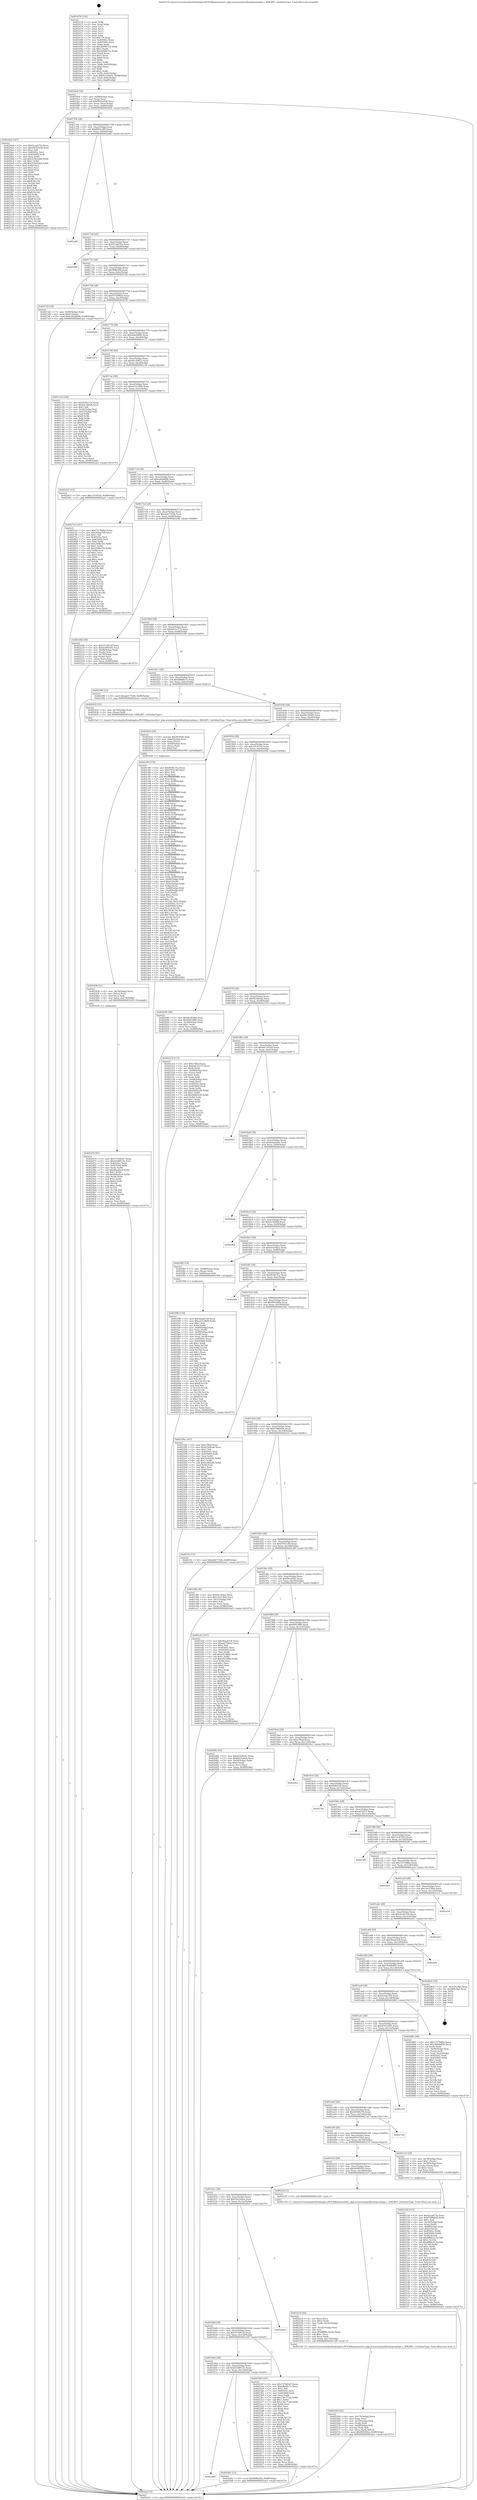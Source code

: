 digraph "0x401670" {
  label = "0x401670 (/mnt/c/Users/mathe/Desktop/tcc/POCII/binaries/extr_php-srcextxmlrpclibxmlrpcxmlrpc.c_XMLRPC_GetValueType_Final-ollvm.out::main(0))"
  labelloc = "t"
  node[shape=record]

  Entry [label="",width=0.3,height=0.3,shape=circle,fillcolor=black,style=filled]
  "0x4016e4" [label="{
     0x4016e4 [32]\l
     | [instrs]\l
     &nbsp;&nbsp;0x4016e4 \<+6\>: mov -0x98(%rbp),%eax\l
     &nbsp;&nbsp;0x4016ea \<+2\>: mov %eax,%ecx\l
     &nbsp;&nbsp;0x4016ec \<+6\>: sub $0x8033a926,%ecx\l
     &nbsp;&nbsp;0x4016f2 \<+6\>: mov %eax,-0xac(%rbp)\l
     &nbsp;&nbsp;0x4016f8 \<+6\>: mov %ecx,-0xb0(%rbp)\l
     &nbsp;&nbsp;0x4016fe \<+6\>: je 00000000004020a0 \<main+0xa30\>\l
  }"]
  "0x4020a0" [label="{
     0x4020a0 [147]\l
     | [instrs]\l
     &nbsp;&nbsp;0x4020a0 \<+5\>: mov $0x91aa875a,%eax\l
     &nbsp;&nbsp;0x4020a5 \<+5\>: mov $0x49551bed,%ecx\l
     &nbsp;&nbsp;0x4020aa \<+2\>: mov $0x1,%dl\l
     &nbsp;&nbsp;0x4020ac \<+7\>: mov 0x40505c,%esi\l
     &nbsp;&nbsp;0x4020b3 \<+7\>: mov 0x405060,%edi\l
     &nbsp;&nbsp;0x4020ba \<+3\>: mov %esi,%r8d\l
     &nbsp;&nbsp;0x4020bd \<+7\>: sub $0x225b5a4d,%r8d\l
     &nbsp;&nbsp;0x4020c4 \<+4\>: sub $0x1,%r8d\l
     &nbsp;&nbsp;0x4020c8 \<+7\>: add $0x225b5a4d,%r8d\l
     &nbsp;&nbsp;0x4020cf \<+4\>: imul %r8d,%esi\l
     &nbsp;&nbsp;0x4020d3 \<+3\>: and $0x1,%esi\l
     &nbsp;&nbsp;0x4020d6 \<+3\>: cmp $0x0,%esi\l
     &nbsp;&nbsp;0x4020d9 \<+4\>: sete %r9b\l
     &nbsp;&nbsp;0x4020dd \<+3\>: cmp $0xa,%edi\l
     &nbsp;&nbsp;0x4020e0 \<+4\>: setl %r10b\l
     &nbsp;&nbsp;0x4020e4 \<+3\>: mov %r9b,%r11b\l
     &nbsp;&nbsp;0x4020e7 \<+4\>: xor $0xff,%r11b\l
     &nbsp;&nbsp;0x4020eb \<+3\>: mov %r10b,%bl\l
     &nbsp;&nbsp;0x4020ee \<+3\>: xor $0xff,%bl\l
     &nbsp;&nbsp;0x4020f1 \<+3\>: xor $0x1,%dl\l
     &nbsp;&nbsp;0x4020f4 \<+3\>: mov %r11b,%r14b\l
     &nbsp;&nbsp;0x4020f7 \<+4\>: and $0xff,%r14b\l
     &nbsp;&nbsp;0x4020fb \<+3\>: and %dl,%r9b\l
     &nbsp;&nbsp;0x4020fe \<+3\>: mov %bl,%r15b\l
     &nbsp;&nbsp;0x402101 \<+4\>: and $0xff,%r15b\l
     &nbsp;&nbsp;0x402105 \<+3\>: and %dl,%r10b\l
     &nbsp;&nbsp;0x402108 \<+3\>: or %r9b,%r14b\l
     &nbsp;&nbsp;0x40210b \<+3\>: or %r10b,%r15b\l
     &nbsp;&nbsp;0x40210e \<+3\>: xor %r15b,%r14b\l
     &nbsp;&nbsp;0x402111 \<+3\>: or %bl,%r11b\l
     &nbsp;&nbsp;0x402114 \<+4\>: xor $0xff,%r11b\l
     &nbsp;&nbsp;0x402118 \<+3\>: or $0x1,%dl\l
     &nbsp;&nbsp;0x40211b \<+3\>: and %dl,%r11b\l
     &nbsp;&nbsp;0x40211e \<+3\>: or %r11b,%r14b\l
     &nbsp;&nbsp;0x402121 \<+4\>: test $0x1,%r14b\l
     &nbsp;&nbsp;0x402125 \<+3\>: cmovne %ecx,%eax\l
     &nbsp;&nbsp;0x402128 \<+6\>: mov %eax,-0x98(%rbp)\l
     &nbsp;&nbsp;0x40212e \<+5\>: jmp 0000000000402ae5 \<main+0x1475\>\l
  }"]
  "0x401704" [label="{
     0x401704 [28]\l
     | [instrs]\l
     &nbsp;&nbsp;0x401704 \<+5\>: jmp 0000000000401709 \<main+0x99\>\l
     &nbsp;&nbsp;0x401709 \<+6\>: mov -0xac(%rbp),%eax\l
     &nbsp;&nbsp;0x40170f \<+5\>: sub $0x8062cdf5,%eax\l
     &nbsp;&nbsp;0x401714 \<+6\>: mov %eax,-0xb4(%rbp)\l
     &nbsp;&nbsp;0x40171a \<+6\>: je 0000000000402a80 \<main+0x1410\>\l
  }"]
  Exit [label="",width=0.3,height=0.3,shape=circle,fillcolor=black,style=filled,peripheries=2]
  "0x402a80" [label="{
     0x402a80\l
  }", style=dashed]
  "0x401720" [label="{
     0x401720 [28]\l
     | [instrs]\l
     &nbsp;&nbsp;0x401720 \<+5\>: jmp 0000000000401725 \<main+0xb5\>\l
     &nbsp;&nbsp;0x401725 \<+6\>: mov -0xac(%rbp),%eax\l
     &nbsp;&nbsp;0x40172b \<+5\>: sub $0x91aa875a,%eax\l
     &nbsp;&nbsp;0x401730 \<+6\>: mov %eax,-0xb8(%rbp)\l
     &nbsp;&nbsp;0x401736 \<+6\>: je 000000000040298f \<main+0x131f\>\l
  }"]
  "0x401b80" [label="{
     0x401b80\l
  }", style=dashed]
  "0x40298f" [label="{
     0x40298f\l
  }", style=dashed]
  "0x40173c" [label="{
     0x40173c [28]\l
     | [instrs]\l
     &nbsp;&nbsp;0x40173c \<+5\>: jmp 0000000000401741 \<main+0xd1\>\l
     &nbsp;&nbsp;0x401741 \<+6\>: mov -0xac(%rbp),%eax\l
     &nbsp;&nbsp;0x401747 \<+5\>: sub $0x96ffcd3b,%eax\l
     &nbsp;&nbsp;0x40174c \<+6\>: mov %eax,-0xbc(%rbp)\l
     &nbsp;&nbsp;0x401752 \<+6\>: je 00000000004027d2 \<main+0x1162\>\l
  }"]
  "0x4024d1" [label="{
     0x4024d1 [15]\l
     | [instrs]\l
     &nbsp;&nbsp;0x4024d1 \<+10\>: movl $0x96ffcd3b,-0x98(%rbp)\l
     &nbsp;&nbsp;0x4024db \<+5\>: jmp 0000000000402ae5 \<main+0x1475\>\l
  }"]
  "0x4027d2" [label="{
     0x4027d2 [28]\l
     | [instrs]\l
     &nbsp;&nbsp;0x4027d2 \<+7\>: mov -0x90(%rbp),%rax\l
     &nbsp;&nbsp;0x4027d9 \<+6\>: movl $0x0,(%rax)\l
     &nbsp;&nbsp;0x4027df \<+10\>: movl $0xa26a8d9b,-0x98(%rbp)\l
     &nbsp;&nbsp;0x4027e9 \<+5\>: jmp 0000000000402ae5 \<main+0x1475\>\l
  }"]
  "0x401758" [label="{
     0x401758 [28]\l
     | [instrs]\l
     &nbsp;&nbsp;0x401758 \<+5\>: jmp 000000000040175d \<main+0xed\>\l
     &nbsp;&nbsp;0x40175d \<+6\>: mov -0xac(%rbp),%eax\l
     &nbsp;&nbsp;0x401763 \<+5\>: sub $0x975008a0,%eax\l
     &nbsp;&nbsp;0x401768 \<+6\>: mov %eax,-0xc0(%rbp)\l
     &nbsp;&nbsp;0x40176e \<+6\>: je 000000000040293b \<main+0x12cb\>\l
  }"]
  "0x402470" [label="{
     0x402470 [97]\l
     | [instrs]\l
     &nbsp;&nbsp;0x402470 \<+5\>: mov $0x7376d5d7,%eax\l
     &nbsp;&nbsp;0x402475 \<+5\>: mov $0x61689135,%esi\l
     &nbsp;&nbsp;0x40247a \<+7\>: mov 0x40505c,%edx\l
     &nbsp;&nbsp;0x402481 \<+8\>: mov 0x405060,%r8d\l
     &nbsp;&nbsp;0x402489 \<+3\>: mov %edx,%r9d\l
     &nbsp;&nbsp;0x40248c \<+7\>: sub $0xd9aafec0,%r9d\l
     &nbsp;&nbsp;0x402493 \<+4\>: sub $0x1,%r9d\l
     &nbsp;&nbsp;0x402497 \<+7\>: add $0xd9aafec0,%r9d\l
     &nbsp;&nbsp;0x40249e \<+4\>: imul %r9d,%edx\l
     &nbsp;&nbsp;0x4024a2 \<+3\>: and $0x1,%edx\l
     &nbsp;&nbsp;0x4024a5 \<+3\>: cmp $0x0,%edx\l
     &nbsp;&nbsp;0x4024a8 \<+4\>: sete %r10b\l
     &nbsp;&nbsp;0x4024ac \<+4\>: cmp $0xa,%r8d\l
     &nbsp;&nbsp;0x4024b0 \<+4\>: setl %r11b\l
     &nbsp;&nbsp;0x4024b4 \<+3\>: mov %r10b,%bl\l
     &nbsp;&nbsp;0x4024b7 \<+3\>: and %r11b,%bl\l
     &nbsp;&nbsp;0x4024ba \<+3\>: xor %r11b,%r10b\l
     &nbsp;&nbsp;0x4024bd \<+3\>: or %r10b,%bl\l
     &nbsp;&nbsp;0x4024c0 \<+3\>: test $0x1,%bl\l
     &nbsp;&nbsp;0x4024c3 \<+3\>: cmovne %esi,%eax\l
     &nbsp;&nbsp;0x4024c6 \<+6\>: mov %eax,-0x98(%rbp)\l
     &nbsp;&nbsp;0x4024cc \<+5\>: jmp 0000000000402ae5 \<main+0x1475\>\l
  }"]
  "0x40293b" [label="{
     0x40293b\l
  }", style=dashed]
  "0x401774" [label="{
     0x401774 [28]\l
     | [instrs]\l
     &nbsp;&nbsp;0x401774 \<+5\>: jmp 0000000000401779 \<main+0x109\>\l
     &nbsp;&nbsp;0x401779 \<+6\>: mov -0xac(%rbp),%eax\l
     &nbsp;&nbsp;0x40177f \<+5\>: sub $0x9abc68b0,%eax\l
     &nbsp;&nbsp;0x401784 \<+6\>: mov %eax,-0xc4(%rbp)\l
     &nbsp;&nbsp;0x40178a \<+6\>: je 0000000000401e71 \<main+0x801\>\l
  }"]
  "0x40245b" [label="{
     0x40245b [21]\l
     | [instrs]\l
     &nbsp;&nbsp;0x40245b \<+4\>: mov -0x70(%rbp),%rcx\l
     &nbsp;&nbsp;0x40245f \<+3\>: mov (%rcx),%rcx\l
     &nbsp;&nbsp;0x402462 \<+3\>: mov %rcx,%rdi\l
     &nbsp;&nbsp;0x402465 \<+6\>: mov %eax,-0x174(%rbp)\l
     &nbsp;&nbsp;0x40246b \<+5\>: call 0000000000401030 \<free@plt\>\l
     | [calls]\l
     &nbsp;&nbsp;0x401030 \{1\} (unknown)\l
  }"]
  "0x401e71" [label="{
     0x401e71\l
  }", style=dashed]
  "0x401790" [label="{
     0x401790 [28]\l
     | [instrs]\l
     &nbsp;&nbsp;0x401790 \<+5\>: jmp 0000000000401795 \<main+0x125\>\l
     &nbsp;&nbsp;0x401795 \<+6\>: mov -0xac(%rbp),%eax\l
     &nbsp;&nbsp;0x40179b \<+5\>: sub $0x9cc29b55,%eax\l
     &nbsp;&nbsp;0x4017a0 \<+6\>: mov %eax,-0xc8(%rbp)\l
     &nbsp;&nbsp;0x4017a6 \<+6\>: je 0000000000401c16 \<main+0x5a6\>\l
  }"]
  "0x40243e" [label="{
     0x40243e [29]\l
     | [instrs]\l
     &nbsp;&nbsp;0x40243e \<+10\>: movabs $0x4030d6,%rdi\l
     &nbsp;&nbsp;0x402448 \<+4\>: mov -0x60(%rbp),%rcx\l
     &nbsp;&nbsp;0x40244c \<+2\>: mov %eax,(%rcx)\l
     &nbsp;&nbsp;0x40244e \<+4\>: mov -0x60(%rbp),%rcx\l
     &nbsp;&nbsp;0x402452 \<+2\>: mov (%rcx),%esi\l
     &nbsp;&nbsp;0x402454 \<+2\>: mov $0x0,%al\l
     &nbsp;&nbsp;0x402456 \<+5\>: call 0000000000401040 \<printf@plt\>\l
     | [calls]\l
     &nbsp;&nbsp;0x401040 \{1\} (unknown)\l
  }"]
  "0x401c16" [label="{
     0x401c16 [106]\l
     | [instrs]\l
     &nbsp;&nbsp;0x401c16 \<+5\>: mov $0xf038131a,%eax\l
     &nbsp;&nbsp;0x401c1b \<+5\>: mov $0xbfc180d4,%ecx\l
     &nbsp;&nbsp;0x401c20 \<+2\>: mov $0x1,%dl\l
     &nbsp;&nbsp;0x401c22 \<+7\>: mov -0x92(%rbp),%sil\l
     &nbsp;&nbsp;0x401c29 \<+7\>: mov -0x91(%rbp),%dil\l
     &nbsp;&nbsp;0x401c30 \<+3\>: mov %sil,%r8b\l
     &nbsp;&nbsp;0x401c33 \<+4\>: xor $0xff,%r8b\l
     &nbsp;&nbsp;0x401c37 \<+3\>: mov %dil,%r9b\l
     &nbsp;&nbsp;0x401c3a \<+4\>: xor $0xff,%r9b\l
     &nbsp;&nbsp;0x401c3e \<+3\>: xor $0x0,%dl\l
     &nbsp;&nbsp;0x401c41 \<+3\>: mov %r8b,%r10b\l
     &nbsp;&nbsp;0x401c44 \<+4\>: and $0x0,%r10b\l
     &nbsp;&nbsp;0x401c48 \<+3\>: and %dl,%sil\l
     &nbsp;&nbsp;0x401c4b \<+3\>: mov %r9b,%r11b\l
     &nbsp;&nbsp;0x401c4e \<+4\>: and $0x0,%r11b\l
     &nbsp;&nbsp;0x401c52 \<+3\>: and %dl,%dil\l
     &nbsp;&nbsp;0x401c55 \<+3\>: or %sil,%r10b\l
     &nbsp;&nbsp;0x401c58 \<+3\>: or %dil,%r11b\l
     &nbsp;&nbsp;0x401c5b \<+3\>: xor %r11b,%r10b\l
     &nbsp;&nbsp;0x401c5e \<+3\>: or %r9b,%r8b\l
     &nbsp;&nbsp;0x401c61 \<+4\>: xor $0xff,%r8b\l
     &nbsp;&nbsp;0x401c65 \<+3\>: or $0x0,%dl\l
     &nbsp;&nbsp;0x401c68 \<+3\>: and %dl,%r8b\l
     &nbsp;&nbsp;0x401c6b \<+3\>: or %r8b,%r10b\l
     &nbsp;&nbsp;0x401c6e \<+4\>: test $0x1,%r10b\l
     &nbsp;&nbsp;0x401c72 \<+3\>: cmovne %ecx,%eax\l
     &nbsp;&nbsp;0x401c75 \<+6\>: mov %eax,-0x98(%rbp)\l
     &nbsp;&nbsp;0x401c7b \<+5\>: jmp 0000000000402ae5 \<main+0x1475\>\l
  }"]
  "0x4017ac" [label="{
     0x4017ac [28]\l
     | [instrs]\l
     &nbsp;&nbsp;0x4017ac \<+5\>: jmp 00000000004017b1 \<main+0x141\>\l
     &nbsp;&nbsp;0x4017b1 \<+6\>: mov -0xac(%rbp),%eax\l
     &nbsp;&nbsp;0x4017b7 \<+5\>: sub $0xa25138d9,%eax\l
     &nbsp;&nbsp;0x4017bc \<+6\>: mov %eax,-0xcc(%rbp)\l
     &nbsp;&nbsp;0x4017c2 \<+6\>: je 0000000000402037 \<main+0x9c7\>\l
  }"]
  "0x402ae5" [label="{
     0x402ae5 [5]\l
     | [instrs]\l
     &nbsp;&nbsp;0x402ae5 \<+5\>: jmp 00000000004016e4 \<main+0x74\>\l
  }"]
  "0x401670" [label="{
     0x401670 [116]\l
     | [instrs]\l
     &nbsp;&nbsp;0x401670 \<+1\>: push %rbp\l
     &nbsp;&nbsp;0x401671 \<+3\>: mov %rsp,%rbp\l
     &nbsp;&nbsp;0x401674 \<+2\>: push %r15\l
     &nbsp;&nbsp;0x401676 \<+2\>: push %r14\l
     &nbsp;&nbsp;0x401678 \<+2\>: push %r13\l
     &nbsp;&nbsp;0x40167a \<+2\>: push %r12\l
     &nbsp;&nbsp;0x40167c \<+1\>: push %rbx\l
     &nbsp;&nbsp;0x40167d \<+7\>: sub $0x178,%rsp\l
     &nbsp;&nbsp;0x401684 \<+7\>: mov 0x40505c,%eax\l
     &nbsp;&nbsp;0x40168b \<+7\>: mov 0x405060,%ecx\l
     &nbsp;&nbsp;0x401692 \<+2\>: mov %eax,%edx\l
     &nbsp;&nbsp;0x401694 \<+6\>: sub $0x2b99b75a,%edx\l
     &nbsp;&nbsp;0x40169a \<+3\>: sub $0x1,%edx\l
     &nbsp;&nbsp;0x40169d \<+6\>: add $0x2b99b75a,%edx\l
     &nbsp;&nbsp;0x4016a3 \<+3\>: imul %edx,%eax\l
     &nbsp;&nbsp;0x4016a6 \<+3\>: and $0x1,%eax\l
     &nbsp;&nbsp;0x4016a9 \<+3\>: cmp $0x0,%eax\l
     &nbsp;&nbsp;0x4016ac \<+4\>: sete %r8b\l
     &nbsp;&nbsp;0x4016b0 \<+4\>: and $0x1,%r8b\l
     &nbsp;&nbsp;0x4016b4 \<+7\>: mov %r8b,-0x92(%rbp)\l
     &nbsp;&nbsp;0x4016bb \<+3\>: cmp $0xa,%ecx\l
     &nbsp;&nbsp;0x4016be \<+4\>: setl %r8b\l
     &nbsp;&nbsp;0x4016c2 \<+4\>: and $0x1,%r8b\l
     &nbsp;&nbsp;0x4016c6 \<+7\>: mov %r8b,-0x91(%rbp)\l
     &nbsp;&nbsp;0x4016cd \<+10\>: movl $0x9cc29b55,-0x98(%rbp)\l
     &nbsp;&nbsp;0x4016d7 \<+6\>: mov %edi,-0x9c(%rbp)\l
     &nbsp;&nbsp;0x4016dd \<+7\>: mov %rsi,-0xa8(%rbp)\l
  }"]
  "0x401b64" [label="{
     0x401b64 [28]\l
     | [instrs]\l
     &nbsp;&nbsp;0x401b64 \<+5\>: jmp 0000000000401b69 \<main+0x4f9\>\l
     &nbsp;&nbsp;0x401b69 \<+6\>: mov -0xac(%rbp),%eax\l
     &nbsp;&nbsp;0x401b6f \<+5\>: sub $0x61689135,%eax\l
     &nbsp;&nbsp;0x401b74 \<+6\>: mov %eax,-0x154(%rbp)\l
     &nbsp;&nbsp;0x401b7a \<+6\>: je 00000000004024d1 \<main+0xe61\>\l
  }"]
  "0x402037" [label="{
     0x402037 [15]\l
     | [instrs]\l
     &nbsp;&nbsp;0x402037 \<+10\>: movl $0xc1f14516,-0x98(%rbp)\l
     &nbsp;&nbsp;0x402041 \<+5\>: jmp 0000000000402ae5 \<main+0x1475\>\l
  }"]
  "0x4017c8" [label="{
     0x4017c8 [28]\l
     | [instrs]\l
     &nbsp;&nbsp;0x4017c8 \<+5\>: jmp 00000000004017cd \<main+0x15d\>\l
     &nbsp;&nbsp;0x4017cd \<+6\>: mov -0xac(%rbp),%eax\l
     &nbsp;&nbsp;0x4017d3 \<+5\>: sub $0xa26a8d9b,%eax\l
     &nbsp;&nbsp;0x4017d8 \<+6\>: mov %eax,-0xd0(%rbp)\l
     &nbsp;&nbsp;0x4017de \<+6\>: je 00000000004027ee \<main+0x117e\>\l
  }"]
  "0x40239f" [label="{
     0x40239f [147]\l
     | [instrs]\l
     &nbsp;&nbsp;0x40239f \<+5\>: mov $0x7376d5d7,%eax\l
     &nbsp;&nbsp;0x4023a4 \<+5\>: mov $0xbfb68e7e,%ecx\l
     &nbsp;&nbsp;0x4023a9 \<+2\>: mov $0x1,%dl\l
     &nbsp;&nbsp;0x4023ab \<+7\>: mov 0x40505c,%esi\l
     &nbsp;&nbsp;0x4023b2 \<+7\>: mov 0x405060,%edi\l
     &nbsp;&nbsp;0x4023b9 \<+3\>: mov %esi,%r8d\l
     &nbsp;&nbsp;0x4023bc \<+7\>: sub $0x136c7128,%r8d\l
     &nbsp;&nbsp;0x4023c3 \<+4\>: sub $0x1,%r8d\l
     &nbsp;&nbsp;0x4023c7 \<+7\>: add $0x136c7128,%r8d\l
     &nbsp;&nbsp;0x4023ce \<+4\>: imul %r8d,%esi\l
     &nbsp;&nbsp;0x4023d2 \<+3\>: and $0x1,%esi\l
     &nbsp;&nbsp;0x4023d5 \<+3\>: cmp $0x0,%esi\l
     &nbsp;&nbsp;0x4023d8 \<+4\>: sete %r9b\l
     &nbsp;&nbsp;0x4023dc \<+3\>: cmp $0xa,%edi\l
     &nbsp;&nbsp;0x4023df \<+4\>: setl %r10b\l
     &nbsp;&nbsp;0x4023e3 \<+3\>: mov %r9b,%r11b\l
     &nbsp;&nbsp;0x4023e6 \<+4\>: xor $0xff,%r11b\l
     &nbsp;&nbsp;0x4023ea \<+3\>: mov %r10b,%bl\l
     &nbsp;&nbsp;0x4023ed \<+3\>: xor $0xff,%bl\l
     &nbsp;&nbsp;0x4023f0 \<+3\>: xor $0x0,%dl\l
     &nbsp;&nbsp;0x4023f3 \<+3\>: mov %r11b,%r14b\l
     &nbsp;&nbsp;0x4023f6 \<+4\>: and $0x0,%r14b\l
     &nbsp;&nbsp;0x4023fa \<+3\>: and %dl,%r9b\l
     &nbsp;&nbsp;0x4023fd \<+3\>: mov %bl,%r15b\l
     &nbsp;&nbsp;0x402400 \<+4\>: and $0x0,%r15b\l
     &nbsp;&nbsp;0x402404 \<+3\>: and %dl,%r10b\l
     &nbsp;&nbsp;0x402407 \<+3\>: or %r9b,%r14b\l
     &nbsp;&nbsp;0x40240a \<+3\>: or %r10b,%r15b\l
     &nbsp;&nbsp;0x40240d \<+3\>: xor %r15b,%r14b\l
     &nbsp;&nbsp;0x402410 \<+3\>: or %bl,%r11b\l
     &nbsp;&nbsp;0x402413 \<+4\>: xor $0xff,%r11b\l
     &nbsp;&nbsp;0x402417 \<+3\>: or $0x0,%dl\l
     &nbsp;&nbsp;0x40241a \<+3\>: and %dl,%r11b\l
     &nbsp;&nbsp;0x40241d \<+3\>: or %r11b,%r14b\l
     &nbsp;&nbsp;0x402420 \<+4\>: test $0x1,%r14b\l
     &nbsp;&nbsp;0x402424 \<+3\>: cmovne %ecx,%eax\l
     &nbsp;&nbsp;0x402427 \<+6\>: mov %eax,-0x98(%rbp)\l
     &nbsp;&nbsp;0x40242d \<+5\>: jmp 0000000000402ae5 \<main+0x1475\>\l
  }"]
  "0x4027ee" [label="{
     0x4027ee [147]\l
     | [instrs]\l
     &nbsp;&nbsp;0x4027ee \<+5\>: mov $0x1557b8be,%eax\l
     &nbsp;&nbsp;0x4027f3 \<+5\>: mov $0x3e4ae764,%ecx\l
     &nbsp;&nbsp;0x4027f8 \<+2\>: mov $0x1,%dl\l
     &nbsp;&nbsp;0x4027fa \<+7\>: mov 0x40505c,%esi\l
     &nbsp;&nbsp;0x402801 \<+7\>: mov 0x405060,%edi\l
     &nbsp;&nbsp;0x402808 \<+3\>: mov %esi,%r8d\l
     &nbsp;&nbsp;0x40280b \<+7\>: add $0x249bcf20,%r8d\l
     &nbsp;&nbsp;0x402812 \<+4\>: sub $0x1,%r8d\l
     &nbsp;&nbsp;0x402816 \<+7\>: sub $0x249bcf20,%r8d\l
     &nbsp;&nbsp;0x40281d \<+4\>: imul %r8d,%esi\l
     &nbsp;&nbsp;0x402821 \<+3\>: and $0x1,%esi\l
     &nbsp;&nbsp;0x402824 \<+3\>: cmp $0x0,%esi\l
     &nbsp;&nbsp;0x402827 \<+4\>: sete %r9b\l
     &nbsp;&nbsp;0x40282b \<+3\>: cmp $0xa,%edi\l
     &nbsp;&nbsp;0x40282e \<+4\>: setl %r10b\l
     &nbsp;&nbsp;0x402832 \<+3\>: mov %r9b,%r11b\l
     &nbsp;&nbsp;0x402835 \<+4\>: xor $0xff,%r11b\l
     &nbsp;&nbsp;0x402839 \<+3\>: mov %r10b,%bl\l
     &nbsp;&nbsp;0x40283c \<+3\>: xor $0xff,%bl\l
     &nbsp;&nbsp;0x40283f \<+3\>: xor $0x0,%dl\l
     &nbsp;&nbsp;0x402842 \<+3\>: mov %r11b,%r14b\l
     &nbsp;&nbsp;0x402845 \<+4\>: and $0x0,%r14b\l
     &nbsp;&nbsp;0x402849 \<+3\>: and %dl,%r9b\l
     &nbsp;&nbsp;0x40284c \<+3\>: mov %bl,%r15b\l
     &nbsp;&nbsp;0x40284f \<+4\>: and $0x0,%r15b\l
     &nbsp;&nbsp;0x402853 \<+3\>: and %dl,%r10b\l
     &nbsp;&nbsp;0x402856 \<+3\>: or %r9b,%r14b\l
     &nbsp;&nbsp;0x402859 \<+3\>: or %r10b,%r15b\l
     &nbsp;&nbsp;0x40285c \<+3\>: xor %r15b,%r14b\l
     &nbsp;&nbsp;0x40285f \<+3\>: or %bl,%r11b\l
     &nbsp;&nbsp;0x402862 \<+4\>: xor $0xff,%r11b\l
     &nbsp;&nbsp;0x402866 \<+3\>: or $0x0,%dl\l
     &nbsp;&nbsp;0x402869 \<+3\>: and %dl,%r11b\l
     &nbsp;&nbsp;0x40286c \<+3\>: or %r11b,%r14b\l
     &nbsp;&nbsp;0x40286f \<+4\>: test $0x1,%r14b\l
     &nbsp;&nbsp;0x402873 \<+3\>: cmovne %ecx,%eax\l
     &nbsp;&nbsp;0x402876 \<+6\>: mov %eax,-0x98(%rbp)\l
     &nbsp;&nbsp;0x40287c \<+5\>: jmp 0000000000402ae5 \<main+0x1475\>\l
  }"]
  "0x4017e4" [label="{
     0x4017e4 [28]\l
     | [instrs]\l
     &nbsp;&nbsp;0x4017e4 \<+5\>: jmp 00000000004017e9 \<main+0x179\>\l
     &nbsp;&nbsp;0x4017e9 \<+6\>: mov -0xac(%rbp),%eax\l
     &nbsp;&nbsp;0x4017ef \<+5\>: sub $0xab477438,%eax\l
     &nbsp;&nbsp;0x4017f4 \<+6\>: mov %eax,-0xd4(%rbp)\l
     &nbsp;&nbsp;0x4017fa \<+6\>: je 000000000040220b \<main+0xb9b\>\l
  }"]
  "0x401b48" [label="{
     0x401b48 [28]\l
     | [instrs]\l
     &nbsp;&nbsp;0x401b48 \<+5\>: jmp 0000000000401b4d \<main+0x4dd\>\l
     &nbsp;&nbsp;0x401b4d \<+6\>: mov -0xac(%rbp),%eax\l
     &nbsp;&nbsp;0x401b53 \<+5\>: sub $0x557d913f,%eax\l
     &nbsp;&nbsp;0x401b58 \<+6\>: mov %eax,-0x150(%rbp)\l
     &nbsp;&nbsp;0x401b5e \<+6\>: je 000000000040239f \<main+0xd2f\>\l
  }"]
  "0x40220b" [label="{
     0x40220b [36]\l
     | [instrs]\l
     &nbsp;&nbsp;0x40220b \<+5\>: mov $0x557d913f,%eax\l
     &nbsp;&nbsp;0x402210 \<+5\>: mov $0x4e909305,%ecx\l
     &nbsp;&nbsp;0x402215 \<+4\>: mov -0x68(%rbp),%rdx\l
     &nbsp;&nbsp;0x402219 \<+2\>: mov (%rdx),%esi\l
     &nbsp;&nbsp;0x40221b \<+4\>: mov -0x78(%rbp),%rdx\l
     &nbsp;&nbsp;0x40221f \<+2\>: cmp (%rdx),%esi\l
     &nbsp;&nbsp;0x402221 \<+3\>: cmovl %ecx,%eax\l
     &nbsp;&nbsp;0x402224 \<+6\>: mov %eax,-0x98(%rbp)\l
     &nbsp;&nbsp;0x40222a \<+5\>: jmp 0000000000402ae5 \<main+0x1475\>\l
  }"]
  "0x401800" [label="{
     0x401800 [28]\l
     | [instrs]\l
     &nbsp;&nbsp;0x401800 \<+5\>: jmp 0000000000401805 \<main+0x195\>\l
     &nbsp;&nbsp;0x401805 \<+6\>: mov -0xac(%rbp),%eax\l
     &nbsp;&nbsp;0x40180b \<+5\>: sub $0xbd21e573,%eax\l
     &nbsp;&nbsp;0x401810 \<+6\>: mov %eax,-0xd8(%rbp)\l
     &nbsp;&nbsp;0x401816 \<+6\>: je 0000000000402390 \<main+0xd20\>\l
  }"]
  "0x4024e0" [label="{
     0x4024e0\l
  }", style=dashed]
  "0x402390" [label="{
     0x402390 [15]\l
     | [instrs]\l
     &nbsp;&nbsp;0x402390 \<+10\>: movl $0xab477438,-0x98(%rbp)\l
     &nbsp;&nbsp;0x40239a \<+5\>: jmp 0000000000402ae5 \<main+0x1475\>\l
  }"]
  "0x40181c" [label="{
     0x40181c [28]\l
     | [instrs]\l
     &nbsp;&nbsp;0x40181c \<+5\>: jmp 0000000000401821 \<main+0x1b1\>\l
     &nbsp;&nbsp;0x401821 \<+6\>: mov -0xac(%rbp),%eax\l
     &nbsp;&nbsp;0x401827 \<+5\>: sub $0xbfb68e7e,%eax\l
     &nbsp;&nbsp;0x40182c \<+6\>: mov %eax,-0xdc(%rbp)\l
     &nbsp;&nbsp;0x401832 \<+6\>: je 0000000000402432 \<main+0xdc2\>\l
  }"]
  "0x402260" [label="{
     0x402260 [42]\l
     | [instrs]\l
     &nbsp;&nbsp;0x402260 \<+6\>: mov -0x170(%rbp),%ecx\l
     &nbsp;&nbsp;0x402266 \<+3\>: imul %eax,%ecx\l
     &nbsp;&nbsp;0x402269 \<+4\>: mov -0x70(%rbp),%rdi\l
     &nbsp;&nbsp;0x40226d \<+3\>: mov (%rdi),%rdi\l
     &nbsp;&nbsp;0x402270 \<+4\>: mov -0x68(%rbp),%r8\l
     &nbsp;&nbsp;0x402274 \<+3\>: movslq (%r8),%r8\l
     &nbsp;&nbsp;0x402277 \<+4\>: mov %ecx,(%rdi,%r8,4)\l
     &nbsp;&nbsp;0x40227b \<+10\>: movl $0xf60586fa,-0x98(%rbp)\l
     &nbsp;&nbsp;0x402285 \<+5\>: jmp 0000000000402ae5 \<main+0x1475\>\l
  }"]
  "0x402432" [label="{
     0x402432 [12]\l
     | [instrs]\l
     &nbsp;&nbsp;0x402432 \<+4\>: mov -0x70(%rbp),%rax\l
     &nbsp;&nbsp;0x402436 \<+3\>: mov (%rax),%rdi\l
     &nbsp;&nbsp;0x402439 \<+5\>: call 00000000004015a0 \<XMLRPC_GetValueType\>\l
     | [calls]\l
     &nbsp;&nbsp;0x4015a0 \{1\} (/mnt/c/Users/mathe/Desktop/tcc/POCII/binaries/extr_php-srcextxmlrpclibxmlrpcxmlrpc.c_XMLRPC_GetValueType_Final-ollvm.out::XMLRPC_GetValueType)\l
  }"]
  "0x401838" [label="{
     0x401838 [28]\l
     | [instrs]\l
     &nbsp;&nbsp;0x401838 \<+5\>: jmp 000000000040183d \<main+0x1cd\>\l
     &nbsp;&nbsp;0x40183d \<+6\>: mov -0xac(%rbp),%eax\l
     &nbsp;&nbsp;0x401843 \<+5\>: sub $0xbfc180d4,%eax\l
     &nbsp;&nbsp;0x401848 \<+6\>: mov %eax,-0xe0(%rbp)\l
     &nbsp;&nbsp;0x40184e \<+6\>: je 0000000000401c80 \<main+0x610\>\l
  }"]
  "0x402234" [label="{
     0x402234 [44]\l
     | [instrs]\l
     &nbsp;&nbsp;0x402234 \<+2\>: xor %ecx,%ecx\l
     &nbsp;&nbsp;0x402236 \<+5\>: mov $0x2,%edx\l
     &nbsp;&nbsp;0x40223b \<+6\>: mov %edx,-0x16c(%rbp)\l
     &nbsp;&nbsp;0x402241 \<+1\>: cltd\l
     &nbsp;&nbsp;0x402242 \<+6\>: mov -0x16c(%rbp),%esi\l
     &nbsp;&nbsp;0x402248 \<+2\>: idiv %esi\l
     &nbsp;&nbsp;0x40224a \<+6\>: imul $0xfffffffe,%edx,%edx\l
     &nbsp;&nbsp;0x402250 \<+3\>: sub $0x1,%ecx\l
     &nbsp;&nbsp;0x402253 \<+2\>: sub %ecx,%edx\l
     &nbsp;&nbsp;0x402255 \<+6\>: mov %edx,-0x170(%rbp)\l
     &nbsp;&nbsp;0x40225b \<+5\>: call 0000000000401160 \<next_i\>\l
     | [calls]\l
     &nbsp;&nbsp;0x401160 \{1\} (/mnt/c/Users/mathe/Desktop/tcc/POCII/binaries/extr_php-srcextxmlrpclibxmlrpcxmlrpc.c_XMLRPC_GetValueType_Final-ollvm.out::next_i)\l
  }"]
  "0x401c80" [label="{
     0x401c80 [376]\l
     | [instrs]\l
     &nbsp;&nbsp;0x401c80 \<+5\>: mov $0xf038131a,%eax\l
     &nbsp;&nbsp;0x401c85 \<+5\>: mov $0xf7f55146,%ecx\l
     &nbsp;&nbsp;0x401c8a \<+2\>: mov $0x1,%dl\l
     &nbsp;&nbsp;0x401c8c \<+3\>: mov %rsp,%rsi\l
     &nbsp;&nbsp;0x401c8f \<+4\>: add $0xfffffffffffffff0,%rsi\l
     &nbsp;&nbsp;0x401c93 \<+3\>: mov %rsi,%rsp\l
     &nbsp;&nbsp;0x401c96 \<+7\>: mov %rsi,-0x90(%rbp)\l
     &nbsp;&nbsp;0x401c9d \<+3\>: mov %rsp,%rsi\l
     &nbsp;&nbsp;0x401ca0 \<+4\>: add $0xfffffffffffffff0,%rsi\l
     &nbsp;&nbsp;0x401ca4 \<+3\>: mov %rsi,%rsp\l
     &nbsp;&nbsp;0x401ca7 \<+3\>: mov %rsp,%rdi\l
     &nbsp;&nbsp;0x401caa \<+4\>: add $0xfffffffffffffff0,%rdi\l
     &nbsp;&nbsp;0x401cae \<+3\>: mov %rdi,%rsp\l
     &nbsp;&nbsp;0x401cb1 \<+7\>: mov %rdi,-0x88(%rbp)\l
     &nbsp;&nbsp;0x401cb8 \<+3\>: mov %rsp,%rdi\l
     &nbsp;&nbsp;0x401cbb \<+4\>: add $0xfffffffffffffff0,%rdi\l
     &nbsp;&nbsp;0x401cbf \<+3\>: mov %rdi,%rsp\l
     &nbsp;&nbsp;0x401cc2 \<+4\>: mov %rdi,-0x80(%rbp)\l
     &nbsp;&nbsp;0x401cc6 \<+3\>: mov %rsp,%rdi\l
     &nbsp;&nbsp;0x401cc9 \<+4\>: add $0xfffffffffffffff0,%rdi\l
     &nbsp;&nbsp;0x401ccd \<+3\>: mov %rdi,%rsp\l
     &nbsp;&nbsp;0x401cd0 \<+4\>: mov %rdi,-0x78(%rbp)\l
     &nbsp;&nbsp;0x401cd4 \<+3\>: mov %rsp,%rdi\l
     &nbsp;&nbsp;0x401cd7 \<+4\>: add $0xfffffffffffffff0,%rdi\l
     &nbsp;&nbsp;0x401cdb \<+3\>: mov %rdi,%rsp\l
     &nbsp;&nbsp;0x401cde \<+4\>: mov %rdi,-0x70(%rbp)\l
     &nbsp;&nbsp;0x401ce2 \<+3\>: mov %rsp,%rdi\l
     &nbsp;&nbsp;0x401ce5 \<+4\>: add $0xfffffffffffffff0,%rdi\l
     &nbsp;&nbsp;0x401ce9 \<+3\>: mov %rdi,%rsp\l
     &nbsp;&nbsp;0x401cec \<+4\>: mov %rdi,-0x68(%rbp)\l
     &nbsp;&nbsp;0x401cf0 \<+3\>: mov %rsp,%rdi\l
     &nbsp;&nbsp;0x401cf3 \<+4\>: add $0xfffffffffffffff0,%rdi\l
     &nbsp;&nbsp;0x401cf7 \<+3\>: mov %rdi,%rsp\l
     &nbsp;&nbsp;0x401cfa \<+4\>: mov %rdi,-0x60(%rbp)\l
     &nbsp;&nbsp;0x401cfe \<+3\>: mov %rsp,%rdi\l
     &nbsp;&nbsp;0x401d01 \<+4\>: add $0xfffffffffffffff0,%rdi\l
     &nbsp;&nbsp;0x401d05 \<+3\>: mov %rdi,%rsp\l
     &nbsp;&nbsp;0x401d08 \<+4\>: mov %rdi,-0x58(%rbp)\l
     &nbsp;&nbsp;0x401d0c \<+3\>: mov %rsp,%rdi\l
     &nbsp;&nbsp;0x401d0f \<+4\>: add $0xfffffffffffffff0,%rdi\l
     &nbsp;&nbsp;0x401d13 \<+3\>: mov %rdi,%rsp\l
     &nbsp;&nbsp;0x401d16 \<+4\>: mov %rdi,-0x50(%rbp)\l
     &nbsp;&nbsp;0x401d1a \<+3\>: mov %rsp,%rdi\l
     &nbsp;&nbsp;0x401d1d \<+4\>: add $0xfffffffffffffff0,%rdi\l
     &nbsp;&nbsp;0x401d21 \<+3\>: mov %rdi,%rsp\l
     &nbsp;&nbsp;0x401d24 \<+4\>: mov %rdi,-0x48(%rbp)\l
     &nbsp;&nbsp;0x401d28 \<+3\>: mov %rsp,%rdi\l
     &nbsp;&nbsp;0x401d2b \<+4\>: add $0xfffffffffffffff0,%rdi\l
     &nbsp;&nbsp;0x401d2f \<+3\>: mov %rdi,%rsp\l
     &nbsp;&nbsp;0x401d32 \<+4\>: mov %rdi,-0x40(%rbp)\l
     &nbsp;&nbsp;0x401d36 \<+7\>: mov -0x90(%rbp),%rdi\l
     &nbsp;&nbsp;0x401d3d \<+6\>: movl $0x0,(%rdi)\l
     &nbsp;&nbsp;0x401d43 \<+7\>: mov -0x9c(%rbp),%r8d\l
     &nbsp;&nbsp;0x401d4a \<+3\>: mov %r8d,(%rsi)\l
     &nbsp;&nbsp;0x401d4d \<+7\>: mov -0x88(%rbp),%rdi\l
     &nbsp;&nbsp;0x401d54 \<+7\>: mov -0xa8(%rbp),%r9\l
     &nbsp;&nbsp;0x401d5b \<+3\>: mov %r9,(%rdi)\l
     &nbsp;&nbsp;0x401d5e \<+3\>: cmpl $0x2,(%rsi)\l
     &nbsp;&nbsp;0x401d61 \<+4\>: setne %r10b\l
     &nbsp;&nbsp;0x401d65 \<+4\>: and $0x1,%r10b\l
     &nbsp;&nbsp;0x401d69 \<+4\>: mov %r10b,-0x31(%rbp)\l
     &nbsp;&nbsp;0x401d6d \<+8\>: mov 0x40505c,%r11d\l
     &nbsp;&nbsp;0x401d75 \<+7\>: mov 0x405060,%ebx\l
     &nbsp;&nbsp;0x401d7c \<+3\>: mov %r11d,%r14d\l
     &nbsp;&nbsp;0x401d7f \<+7\>: sub $0x7818c7fd,%r14d\l
     &nbsp;&nbsp;0x401d86 \<+4\>: sub $0x1,%r14d\l
     &nbsp;&nbsp;0x401d8a \<+7\>: add $0x7818c7fd,%r14d\l
     &nbsp;&nbsp;0x401d91 \<+4\>: imul %r14d,%r11d\l
     &nbsp;&nbsp;0x401d95 \<+4\>: and $0x1,%r11d\l
     &nbsp;&nbsp;0x401d99 \<+4\>: cmp $0x0,%r11d\l
     &nbsp;&nbsp;0x401d9d \<+4\>: sete %r10b\l
     &nbsp;&nbsp;0x401da1 \<+3\>: cmp $0xa,%ebx\l
     &nbsp;&nbsp;0x401da4 \<+4\>: setl %r15b\l
     &nbsp;&nbsp;0x401da8 \<+3\>: mov %r10b,%r12b\l
     &nbsp;&nbsp;0x401dab \<+4\>: xor $0xff,%r12b\l
     &nbsp;&nbsp;0x401daf \<+3\>: mov %r15b,%r13b\l
     &nbsp;&nbsp;0x401db2 \<+4\>: xor $0xff,%r13b\l
     &nbsp;&nbsp;0x401db6 \<+3\>: xor $0x1,%dl\l
     &nbsp;&nbsp;0x401db9 \<+3\>: mov %r12b,%sil\l
     &nbsp;&nbsp;0x401dbc \<+4\>: and $0xff,%sil\l
     &nbsp;&nbsp;0x401dc0 \<+3\>: and %dl,%r10b\l
     &nbsp;&nbsp;0x401dc3 \<+3\>: mov %r13b,%dil\l
     &nbsp;&nbsp;0x401dc6 \<+4\>: and $0xff,%dil\l
     &nbsp;&nbsp;0x401dca \<+3\>: and %dl,%r15b\l
     &nbsp;&nbsp;0x401dcd \<+3\>: or %r10b,%sil\l
     &nbsp;&nbsp;0x401dd0 \<+3\>: or %r15b,%dil\l
     &nbsp;&nbsp;0x401dd3 \<+3\>: xor %dil,%sil\l
     &nbsp;&nbsp;0x401dd6 \<+3\>: or %r13b,%r12b\l
     &nbsp;&nbsp;0x401dd9 \<+4\>: xor $0xff,%r12b\l
     &nbsp;&nbsp;0x401ddd \<+3\>: or $0x1,%dl\l
     &nbsp;&nbsp;0x401de0 \<+3\>: and %dl,%r12b\l
     &nbsp;&nbsp;0x401de3 \<+3\>: or %r12b,%sil\l
     &nbsp;&nbsp;0x401de6 \<+4\>: test $0x1,%sil\l
     &nbsp;&nbsp;0x401dea \<+3\>: cmovne %ecx,%eax\l
     &nbsp;&nbsp;0x401ded \<+6\>: mov %eax,-0x98(%rbp)\l
     &nbsp;&nbsp;0x401df3 \<+5\>: jmp 0000000000402ae5 \<main+0x1475\>\l
  }"]
  "0x401854" [label="{
     0x401854 [28]\l
     | [instrs]\l
     &nbsp;&nbsp;0x401854 \<+5\>: jmp 0000000000401859 \<main+0x1e9\>\l
     &nbsp;&nbsp;0x401859 \<+6\>: mov -0xac(%rbp),%eax\l
     &nbsp;&nbsp;0x40185f \<+5\>: sub $0xc1f14516,%eax\l
     &nbsp;&nbsp;0x401864 \<+6\>: mov %eax,-0xe4(%rbp)\l
     &nbsp;&nbsp;0x40186a \<+6\>: je 0000000000402046 \<main+0x9d6\>\l
  }"]
  "0x401b2c" [label="{
     0x401b2c [28]\l
     | [instrs]\l
     &nbsp;&nbsp;0x401b2c \<+5\>: jmp 0000000000401b31 \<main+0x4c1\>\l
     &nbsp;&nbsp;0x401b31 \<+6\>: mov -0xac(%rbp),%eax\l
     &nbsp;&nbsp;0x401b37 \<+5\>: sub $0x50c5e0ea,%eax\l
     &nbsp;&nbsp;0x401b3c \<+6\>: mov %eax,-0x14c(%rbp)\l
     &nbsp;&nbsp;0x401b42 \<+6\>: je 00000000004024e0 \<main+0xe70\>\l
  }"]
  "0x40222f" [label="{
     0x40222f [5]\l
     | [instrs]\l
     &nbsp;&nbsp;0x40222f \<+5\>: call 0000000000401160 \<next_i\>\l
     | [calls]\l
     &nbsp;&nbsp;0x401160 \{1\} (/mnt/c/Users/mathe/Desktop/tcc/POCII/binaries/extr_php-srcextxmlrpclibxmlrpcxmlrpc.c_XMLRPC_GetValueType_Final-ollvm.out::next_i)\l
  }"]
  "0x402046" [label="{
     0x402046 [30]\l
     | [instrs]\l
     &nbsp;&nbsp;0x402046 \<+5\>: mov $0xdcc85fb9,%eax\l
     &nbsp;&nbsp;0x40204b \<+5\>: mov $0xfd955f86,%ecx\l
     &nbsp;&nbsp;0x402050 \<+3\>: mov -0x30(%rbp),%edx\l
     &nbsp;&nbsp;0x402053 \<+3\>: cmp $0x1,%edx\l
     &nbsp;&nbsp;0x402056 \<+3\>: cmovl %ecx,%eax\l
     &nbsp;&nbsp;0x402059 \<+6\>: mov %eax,-0x98(%rbp)\l
     &nbsp;&nbsp;0x40205f \<+5\>: jmp 0000000000402ae5 \<main+0x1475\>\l
  }"]
  "0x401870" [label="{
     0x401870 [28]\l
     | [instrs]\l
     &nbsp;&nbsp;0x401870 \<+5\>: jmp 0000000000401875 \<main+0x205\>\l
     &nbsp;&nbsp;0x401875 \<+6\>: mov -0xac(%rbp),%eax\l
     &nbsp;&nbsp;0x40187b \<+5\>: sub $0xd256fea8,%eax\l
     &nbsp;&nbsp;0x401880 \<+6\>: mov %eax,-0xe8(%rbp)\l
     &nbsp;&nbsp;0x401886 \<+6\>: je 000000000040231d \<main+0xcad\>\l
  }"]
  "0x402150" [label="{
     0x402150 [172]\l
     | [instrs]\l
     &nbsp;&nbsp;0x402150 \<+5\>: mov $0x91aa875a,%ecx\l
     &nbsp;&nbsp;0x402155 \<+5\>: mov $0xf788b834,%edx\l
     &nbsp;&nbsp;0x40215a \<+3\>: mov $0x1,%sil\l
     &nbsp;&nbsp;0x40215d \<+4\>: mov -0x70(%rbp),%rdi\l
     &nbsp;&nbsp;0x402161 \<+3\>: mov %rax,(%rdi)\l
     &nbsp;&nbsp;0x402164 \<+4\>: mov -0x68(%rbp),%rax\l
     &nbsp;&nbsp;0x402168 \<+6\>: movl $0x0,(%rax)\l
     &nbsp;&nbsp;0x40216e \<+8\>: mov 0x40505c,%r8d\l
     &nbsp;&nbsp;0x402176 \<+8\>: mov 0x405060,%r9d\l
     &nbsp;&nbsp;0x40217e \<+3\>: mov %r8d,%r10d\l
     &nbsp;&nbsp;0x402181 \<+7\>: sub $0x8ffbb33,%r10d\l
     &nbsp;&nbsp;0x402188 \<+4\>: sub $0x1,%r10d\l
     &nbsp;&nbsp;0x40218c \<+7\>: add $0x8ffbb33,%r10d\l
     &nbsp;&nbsp;0x402193 \<+4\>: imul %r10d,%r8d\l
     &nbsp;&nbsp;0x402197 \<+4\>: and $0x1,%r8d\l
     &nbsp;&nbsp;0x40219b \<+4\>: cmp $0x0,%r8d\l
     &nbsp;&nbsp;0x40219f \<+4\>: sete %r11b\l
     &nbsp;&nbsp;0x4021a3 \<+4\>: cmp $0xa,%r9d\l
     &nbsp;&nbsp;0x4021a7 \<+3\>: setl %bl\l
     &nbsp;&nbsp;0x4021aa \<+3\>: mov %r11b,%r14b\l
     &nbsp;&nbsp;0x4021ad \<+4\>: xor $0xff,%r14b\l
     &nbsp;&nbsp;0x4021b1 \<+3\>: mov %bl,%r15b\l
     &nbsp;&nbsp;0x4021b4 \<+4\>: xor $0xff,%r15b\l
     &nbsp;&nbsp;0x4021b8 \<+4\>: xor $0x0,%sil\l
     &nbsp;&nbsp;0x4021bc \<+3\>: mov %r14b,%r12b\l
     &nbsp;&nbsp;0x4021bf \<+4\>: and $0x0,%r12b\l
     &nbsp;&nbsp;0x4021c3 \<+3\>: and %sil,%r11b\l
     &nbsp;&nbsp;0x4021c6 \<+3\>: mov %r15b,%r13b\l
     &nbsp;&nbsp;0x4021c9 \<+4\>: and $0x0,%r13b\l
     &nbsp;&nbsp;0x4021cd \<+3\>: and %sil,%bl\l
     &nbsp;&nbsp;0x4021d0 \<+3\>: or %r11b,%r12b\l
     &nbsp;&nbsp;0x4021d3 \<+3\>: or %bl,%r13b\l
     &nbsp;&nbsp;0x4021d6 \<+3\>: xor %r13b,%r12b\l
     &nbsp;&nbsp;0x4021d9 \<+3\>: or %r15b,%r14b\l
     &nbsp;&nbsp;0x4021dc \<+4\>: xor $0xff,%r14b\l
     &nbsp;&nbsp;0x4021e0 \<+4\>: or $0x0,%sil\l
     &nbsp;&nbsp;0x4021e4 \<+3\>: and %sil,%r14b\l
     &nbsp;&nbsp;0x4021e7 \<+3\>: or %r14b,%r12b\l
     &nbsp;&nbsp;0x4021ea \<+4\>: test $0x1,%r12b\l
     &nbsp;&nbsp;0x4021ee \<+3\>: cmovne %edx,%ecx\l
     &nbsp;&nbsp;0x4021f1 \<+6\>: mov %ecx,-0x98(%rbp)\l
     &nbsp;&nbsp;0x4021f7 \<+5\>: jmp 0000000000402ae5 \<main+0x1475\>\l
  }"]
  "0x40231d" [label="{
     0x40231d [115]\l
     | [instrs]\l
     &nbsp;&nbsp;0x40231d \<+5\>: mov $0xc7fbaf,%eax\l
     &nbsp;&nbsp;0x402322 \<+5\>: mov $0xbd21e573,%ecx\l
     &nbsp;&nbsp;0x402327 \<+2\>: xor %edx,%edx\l
     &nbsp;&nbsp;0x402329 \<+4\>: mov -0x68(%rbp),%rsi\l
     &nbsp;&nbsp;0x40232d \<+2\>: mov (%rsi),%edi\l
     &nbsp;&nbsp;0x40232f \<+3\>: sub $0x1,%edx\l
     &nbsp;&nbsp;0x402332 \<+2\>: sub %edx,%edi\l
     &nbsp;&nbsp;0x402334 \<+4\>: mov -0x68(%rbp),%rsi\l
     &nbsp;&nbsp;0x402338 \<+2\>: mov %edi,(%rsi)\l
     &nbsp;&nbsp;0x40233a \<+7\>: mov 0x40505c,%edx\l
     &nbsp;&nbsp;0x402341 \<+7\>: mov 0x405060,%edi\l
     &nbsp;&nbsp;0x402348 \<+3\>: mov %edx,%r8d\l
     &nbsp;&nbsp;0x40234b \<+7\>: add $0x60062cf9,%r8d\l
     &nbsp;&nbsp;0x402352 \<+4\>: sub $0x1,%r8d\l
     &nbsp;&nbsp;0x402356 \<+7\>: sub $0x60062cf9,%r8d\l
     &nbsp;&nbsp;0x40235d \<+4\>: imul %r8d,%edx\l
     &nbsp;&nbsp;0x402361 \<+3\>: and $0x1,%edx\l
     &nbsp;&nbsp;0x402364 \<+3\>: cmp $0x0,%edx\l
     &nbsp;&nbsp;0x402367 \<+4\>: sete %r9b\l
     &nbsp;&nbsp;0x40236b \<+3\>: cmp $0xa,%edi\l
     &nbsp;&nbsp;0x40236e \<+4\>: setl %r10b\l
     &nbsp;&nbsp;0x402372 \<+3\>: mov %r9b,%r11b\l
     &nbsp;&nbsp;0x402375 \<+3\>: and %r10b,%r11b\l
     &nbsp;&nbsp;0x402378 \<+3\>: xor %r10b,%r9b\l
     &nbsp;&nbsp;0x40237b \<+3\>: or %r9b,%r11b\l
     &nbsp;&nbsp;0x40237e \<+4\>: test $0x1,%r11b\l
     &nbsp;&nbsp;0x402382 \<+3\>: cmovne %ecx,%eax\l
     &nbsp;&nbsp;0x402385 \<+6\>: mov %eax,-0x98(%rbp)\l
     &nbsp;&nbsp;0x40238b \<+5\>: jmp 0000000000402ae5 \<main+0x1475\>\l
  }"]
  "0x40188c" [label="{
     0x40188c [28]\l
     | [instrs]\l
     &nbsp;&nbsp;0x40188c \<+5\>: jmp 0000000000401891 \<main+0x221\>\l
     &nbsp;&nbsp;0x401891 \<+6\>: mov -0xac(%rbp),%eax\l
     &nbsp;&nbsp;0x401897 \<+5\>: sub $0xd47162e9,%eax\l
     &nbsp;&nbsp;0x40189c \<+6\>: mov %eax,-0xec(%rbp)\l
     &nbsp;&nbsp;0x4018a2 \<+6\>: je 0000000000402607 \<main+0xf97\>\l
  }"]
  "0x401b10" [label="{
     0x401b10 [28]\l
     | [instrs]\l
     &nbsp;&nbsp;0x401b10 \<+5\>: jmp 0000000000401b15 \<main+0x4a5\>\l
     &nbsp;&nbsp;0x401b15 \<+6\>: mov -0xac(%rbp),%eax\l
     &nbsp;&nbsp;0x401b1b \<+5\>: sub $0x4e909305,%eax\l
     &nbsp;&nbsp;0x401b20 \<+6\>: mov %eax,-0x148(%rbp)\l
     &nbsp;&nbsp;0x401b26 \<+6\>: je 000000000040222f \<main+0xbbf\>\l
  }"]
  "0x402607" [label="{
     0x402607\l
  }", style=dashed]
  "0x4018a8" [label="{
     0x4018a8 [28]\l
     | [instrs]\l
     &nbsp;&nbsp;0x4018a8 \<+5\>: jmp 00000000004018ad \<main+0x23d\>\l
     &nbsp;&nbsp;0x4018ad \<+6\>: mov -0xac(%rbp),%eax\l
     &nbsp;&nbsp;0x4018b3 \<+5\>: sub $0xdcbabe8e,%eax\l
     &nbsp;&nbsp;0x4018b8 \<+6\>: mov %eax,-0xf0(%rbp)\l
     &nbsp;&nbsp;0x4018be \<+6\>: je 00000000004026ab \<main+0x103b\>\l
  }"]
  "0x402133" [label="{
     0x402133 [29]\l
     | [instrs]\l
     &nbsp;&nbsp;0x402133 \<+4\>: mov -0x78(%rbp),%rax\l
     &nbsp;&nbsp;0x402137 \<+6\>: movl $0x1,(%rax)\l
     &nbsp;&nbsp;0x40213d \<+4\>: mov -0x78(%rbp),%rax\l
     &nbsp;&nbsp;0x402141 \<+3\>: movslq (%rax),%rax\l
     &nbsp;&nbsp;0x402144 \<+4\>: shl $0x2,%rax\l
     &nbsp;&nbsp;0x402148 \<+3\>: mov %rax,%rdi\l
     &nbsp;&nbsp;0x40214b \<+5\>: call 0000000000401050 \<malloc@plt\>\l
     | [calls]\l
     &nbsp;&nbsp;0x401050 \{1\} (unknown)\l
  }"]
  "0x4026ab" [label="{
     0x4026ab\l
  }", style=dashed]
  "0x4018c4" [label="{
     0x4018c4 [28]\l
     | [instrs]\l
     &nbsp;&nbsp;0x4018c4 \<+5\>: jmp 00000000004018c9 \<main+0x259\>\l
     &nbsp;&nbsp;0x4018c9 \<+6\>: mov -0xac(%rbp),%eax\l
     &nbsp;&nbsp;0x4018cf \<+5\>: sub $0xdcc85fb9,%eax\l
     &nbsp;&nbsp;0x4018d4 \<+6\>: mov %eax,-0xf4(%rbp)\l
     &nbsp;&nbsp;0x4018da \<+6\>: je 0000000000402064 \<main+0x9f4\>\l
  }"]
  "0x401af4" [label="{
     0x401af4 [28]\l
     | [instrs]\l
     &nbsp;&nbsp;0x401af4 \<+5\>: jmp 0000000000401af9 \<main+0x489\>\l
     &nbsp;&nbsp;0x401af9 \<+6\>: mov -0xac(%rbp),%eax\l
     &nbsp;&nbsp;0x401aff \<+5\>: sub $0x49551bed,%eax\l
     &nbsp;&nbsp;0x401b04 \<+6\>: mov %eax,-0x144(%rbp)\l
     &nbsp;&nbsp;0x401b0a \<+6\>: je 0000000000402133 \<main+0xac3\>\l
  }"]
  "0x402064" [label="{
     0x402064\l
  }", style=dashed]
  "0x4018e0" [label="{
     0x4018e0 [28]\l
     | [instrs]\l
     &nbsp;&nbsp;0x4018e0 \<+5\>: jmp 00000000004018e5 \<main+0x275\>\l
     &nbsp;&nbsp;0x4018e5 \<+6\>: mov -0xac(%rbp),%eax\l
     &nbsp;&nbsp;0x4018eb \<+5\>: sub $0xeb55dba2,%eax\l
     &nbsp;&nbsp;0x4018f0 \<+6\>: mov %eax,-0xf8(%rbp)\l
     &nbsp;&nbsp;0x4018f6 \<+6\>: je 0000000000401f85 \<main+0x915\>\l
  }"]
  "0x4027a0" [label="{
     0x4027a0\l
  }", style=dashed]
  "0x401f85" [label="{
     0x401f85 [19]\l
     | [instrs]\l
     &nbsp;&nbsp;0x401f85 \<+7\>: mov -0x88(%rbp),%rax\l
     &nbsp;&nbsp;0x401f8c \<+3\>: mov (%rax),%rax\l
     &nbsp;&nbsp;0x401f8f \<+4\>: mov 0x8(%rax),%rdi\l
     &nbsp;&nbsp;0x401f93 \<+5\>: call 0000000000401060 \<atoi@plt\>\l
     | [calls]\l
     &nbsp;&nbsp;0x401060 \{1\} (unknown)\l
  }"]
  "0x4018fc" [label="{
     0x4018fc [28]\l
     | [instrs]\l
     &nbsp;&nbsp;0x4018fc \<+5\>: jmp 0000000000401901 \<main+0x291\>\l
     &nbsp;&nbsp;0x401901 \<+6\>: mov -0xac(%rbp),%eax\l
     &nbsp;&nbsp;0x401907 \<+5\>: sub $0xf038131a,%eax\l
     &nbsp;&nbsp;0x40190c \<+6\>: mov %eax,-0xfc(%rbp)\l
     &nbsp;&nbsp;0x401912 \<+6\>: je 00000000004028f6 \<main+0x1286\>\l
  }"]
  "0x401ad8" [label="{
     0x401ad8 [28]\l
     | [instrs]\l
     &nbsp;&nbsp;0x401ad8 \<+5\>: jmp 0000000000401add \<main+0x46d\>\l
     &nbsp;&nbsp;0x401add \<+6\>: mov -0xac(%rbp),%eax\l
     &nbsp;&nbsp;0x401ae3 \<+5\>: sub $0x49506c78,%eax\l
     &nbsp;&nbsp;0x401ae8 \<+6\>: mov %eax,-0x140(%rbp)\l
     &nbsp;&nbsp;0x401aee \<+6\>: je 00000000004027a0 \<main+0x1130\>\l
  }"]
  "0x4028f6" [label="{
     0x4028f6\l
  }", style=dashed]
  "0x401918" [label="{
     0x401918 [28]\l
     | [instrs]\l
     &nbsp;&nbsp;0x401918 \<+5\>: jmp 000000000040191d \<main+0x2ad\>\l
     &nbsp;&nbsp;0x40191d \<+6\>: mov -0xac(%rbp),%eax\l
     &nbsp;&nbsp;0x401923 \<+5\>: sub $0xf60586fa,%eax\l
     &nbsp;&nbsp;0x401928 \<+6\>: mov %eax,-0x100(%rbp)\l
     &nbsp;&nbsp;0x40192e \<+6\>: je 000000000040228a \<main+0xc1a\>\l
  }"]
  "0x402701" [label="{
     0x402701\l
  }", style=dashed]
  "0x40228a" [label="{
     0x40228a [147]\l
     | [instrs]\l
     &nbsp;&nbsp;0x40228a \<+5\>: mov $0xc7fbaf,%eax\l
     &nbsp;&nbsp;0x40228f \<+5\>: mov $0xd256fea8,%ecx\l
     &nbsp;&nbsp;0x402294 \<+2\>: mov $0x1,%dl\l
     &nbsp;&nbsp;0x402296 \<+7\>: mov 0x40505c,%esi\l
     &nbsp;&nbsp;0x40229d \<+7\>: mov 0x405060,%edi\l
     &nbsp;&nbsp;0x4022a4 \<+3\>: mov %esi,%r8d\l
     &nbsp;&nbsp;0x4022a7 \<+7\>: sub $0xb1662dfc,%r8d\l
     &nbsp;&nbsp;0x4022ae \<+4\>: sub $0x1,%r8d\l
     &nbsp;&nbsp;0x4022b2 \<+7\>: add $0xb1662dfc,%r8d\l
     &nbsp;&nbsp;0x4022b9 \<+4\>: imul %r8d,%esi\l
     &nbsp;&nbsp;0x4022bd \<+3\>: and $0x1,%esi\l
     &nbsp;&nbsp;0x4022c0 \<+3\>: cmp $0x0,%esi\l
     &nbsp;&nbsp;0x4022c3 \<+4\>: sete %r9b\l
     &nbsp;&nbsp;0x4022c7 \<+3\>: cmp $0xa,%edi\l
     &nbsp;&nbsp;0x4022ca \<+4\>: setl %r10b\l
     &nbsp;&nbsp;0x4022ce \<+3\>: mov %r9b,%r11b\l
     &nbsp;&nbsp;0x4022d1 \<+4\>: xor $0xff,%r11b\l
     &nbsp;&nbsp;0x4022d5 \<+3\>: mov %r10b,%bl\l
     &nbsp;&nbsp;0x4022d8 \<+3\>: xor $0xff,%bl\l
     &nbsp;&nbsp;0x4022db \<+3\>: xor $0x0,%dl\l
     &nbsp;&nbsp;0x4022de \<+3\>: mov %r11b,%r14b\l
     &nbsp;&nbsp;0x4022e1 \<+4\>: and $0x0,%r14b\l
     &nbsp;&nbsp;0x4022e5 \<+3\>: and %dl,%r9b\l
     &nbsp;&nbsp;0x4022e8 \<+3\>: mov %bl,%r15b\l
     &nbsp;&nbsp;0x4022eb \<+4\>: and $0x0,%r15b\l
     &nbsp;&nbsp;0x4022ef \<+3\>: and %dl,%r10b\l
     &nbsp;&nbsp;0x4022f2 \<+3\>: or %r9b,%r14b\l
     &nbsp;&nbsp;0x4022f5 \<+3\>: or %r10b,%r15b\l
     &nbsp;&nbsp;0x4022f8 \<+3\>: xor %r15b,%r14b\l
     &nbsp;&nbsp;0x4022fb \<+3\>: or %bl,%r11b\l
     &nbsp;&nbsp;0x4022fe \<+4\>: xor $0xff,%r11b\l
     &nbsp;&nbsp;0x402302 \<+3\>: or $0x0,%dl\l
     &nbsp;&nbsp;0x402305 \<+3\>: and %dl,%r11b\l
     &nbsp;&nbsp;0x402308 \<+3\>: or %r11b,%r14b\l
     &nbsp;&nbsp;0x40230b \<+4\>: test $0x1,%r14b\l
     &nbsp;&nbsp;0x40230f \<+3\>: cmovne %ecx,%eax\l
     &nbsp;&nbsp;0x402312 \<+6\>: mov %eax,-0x98(%rbp)\l
     &nbsp;&nbsp;0x402318 \<+5\>: jmp 0000000000402ae5 \<main+0x1475\>\l
  }"]
  "0x401934" [label="{
     0x401934 [28]\l
     | [instrs]\l
     &nbsp;&nbsp;0x401934 \<+5\>: jmp 0000000000401939 \<main+0x2c9\>\l
     &nbsp;&nbsp;0x401939 \<+6\>: mov -0xac(%rbp),%eax\l
     &nbsp;&nbsp;0x40193f \<+5\>: sub $0xf788b834,%eax\l
     &nbsp;&nbsp;0x401944 \<+6\>: mov %eax,-0x104(%rbp)\l
     &nbsp;&nbsp;0x40194a \<+6\>: je 00000000004021fc \<main+0xb8c\>\l
  }"]
  "0x401abc" [label="{
     0x401abc [28]\l
     | [instrs]\l
     &nbsp;&nbsp;0x401abc \<+5\>: jmp 0000000000401ac1 \<main+0x451\>\l
     &nbsp;&nbsp;0x401ac1 \<+6\>: mov -0xac(%rbp),%eax\l
     &nbsp;&nbsp;0x401ac7 \<+5\>: sub $0x43351d95,%eax\l
     &nbsp;&nbsp;0x401acc \<+6\>: mov %eax,-0x13c(%rbp)\l
     &nbsp;&nbsp;0x401ad2 \<+6\>: je 0000000000402701 \<main+0x1091\>\l
  }"]
  "0x4021fc" [label="{
     0x4021fc [15]\l
     | [instrs]\l
     &nbsp;&nbsp;0x4021fc \<+10\>: movl $0xab477438,-0x98(%rbp)\l
     &nbsp;&nbsp;0x402206 \<+5\>: jmp 0000000000402ae5 \<main+0x1475\>\l
  }"]
  "0x401950" [label="{
     0x401950 [28]\l
     | [instrs]\l
     &nbsp;&nbsp;0x401950 \<+5\>: jmp 0000000000401955 \<main+0x2e5\>\l
     &nbsp;&nbsp;0x401955 \<+6\>: mov -0xac(%rbp),%eax\l
     &nbsp;&nbsp;0x40195b \<+5\>: sub $0xf7f55146,%eax\l
     &nbsp;&nbsp;0x401960 \<+6\>: mov %eax,-0x108(%rbp)\l
     &nbsp;&nbsp;0x401966 \<+6\>: je 0000000000401df8 \<main+0x788\>\l
  }"]
  "0x402881" [label="{
     0x402881 [99]\l
     | [instrs]\l
     &nbsp;&nbsp;0x402881 \<+5\>: mov $0x1557b8be,%eax\l
     &nbsp;&nbsp;0x402886 \<+5\>: mov $0x3bb0bd56,%ecx\l
     &nbsp;&nbsp;0x40288b \<+2\>: xor %edx,%edx\l
     &nbsp;&nbsp;0x40288d \<+7\>: mov -0x90(%rbp),%rsi\l
     &nbsp;&nbsp;0x402894 \<+2\>: mov (%rsi),%edi\l
     &nbsp;&nbsp;0x402896 \<+3\>: mov %edi,-0x2c(%rbp)\l
     &nbsp;&nbsp;0x402899 \<+7\>: mov 0x40505c,%edi\l
     &nbsp;&nbsp;0x4028a0 \<+8\>: mov 0x405060,%r8d\l
     &nbsp;&nbsp;0x4028a8 \<+3\>: sub $0x1,%edx\l
     &nbsp;&nbsp;0x4028ab \<+3\>: mov %edi,%r9d\l
     &nbsp;&nbsp;0x4028ae \<+3\>: add %edx,%r9d\l
     &nbsp;&nbsp;0x4028b1 \<+4\>: imul %r9d,%edi\l
     &nbsp;&nbsp;0x4028b5 \<+3\>: and $0x1,%edi\l
     &nbsp;&nbsp;0x4028b8 \<+3\>: cmp $0x0,%edi\l
     &nbsp;&nbsp;0x4028bb \<+4\>: sete %r10b\l
     &nbsp;&nbsp;0x4028bf \<+4\>: cmp $0xa,%r8d\l
     &nbsp;&nbsp;0x4028c3 \<+4\>: setl %r11b\l
     &nbsp;&nbsp;0x4028c7 \<+3\>: mov %r10b,%bl\l
     &nbsp;&nbsp;0x4028ca \<+3\>: and %r11b,%bl\l
     &nbsp;&nbsp;0x4028cd \<+3\>: xor %r11b,%r10b\l
     &nbsp;&nbsp;0x4028d0 \<+3\>: or %r10b,%bl\l
     &nbsp;&nbsp;0x4028d3 \<+3\>: test $0x1,%bl\l
     &nbsp;&nbsp;0x4028d6 \<+3\>: cmovne %ecx,%eax\l
     &nbsp;&nbsp;0x4028d9 \<+6\>: mov %eax,-0x98(%rbp)\l
     &nbsp;&nbsp;0x4028df \<+5\>: jmp 0000000000402ae5 \<main+0x1475\>\l
  }"]
  "0x401df8" [label="{
     0x401df8 [30]\l
     | [instrs]\l
     &nbsp;&nbsp;0x401df8 \<+5\>: mov $0xf9cc45b2,%eax\l
     &nbsp;&nbsp;0x401dfd \<+5\>: mov $0x1dc378eb,%ecx\l
     &nbsp;&nbsp;0x401e02 \<+3\>: mov -0x31(%rbp),%dl\l
     &nbsp;&nbsp;0x401e05 \<+3\>: test $0x1,%dl\l
     &nbsp;&nbsp;0x401e08 \<+3\>: cmovne %ecx,%eax\l
     &nbsp;&nbsp;0x401e0b \<+6\>: mov %eax,-0x98(%rbp)\l
     &nbsp;&nbsp;0x401e11 \<+5\>: jmp 0000000000402ae5 \<main+0x1475\>\l
  }"]
  "0x40196c" [label="{
     0x40196c [28]\l
     | [instrs]\l
     &nbsp;&nbsp;0x40196c \<+5\>: jmp 0000000000401971 \<main+0x301\>\l
     &nbsp;&nbsp;0x401971 \<+6\>: mov -0xac(%rbp),%eax\l
     &nbsp;&nbsp;0x401977 \<+5\>: sub $0xf9cc45b2,%eax\l
     &nbsp;&nbsp;0x40197c \<+6\>: mov %eax,-0x10c(%rbp)\l
     &nbsp;&nbsp;0x401982 \<+6\>: je 0000000000401ef2 \<main+0x882\>\l
  }"]
  "0x401aa0" [label="{
     0x401aa0 [28]\l
     | [instrs]\l
     &nbsp;&nbsp;0x401aa0 \<+5\>: jmp 0000000000401aa5 \<main+0x435\>\l
     &nbsp;&nbsp;0x401aa5 \<+6\>: mov -0xac(%rbp),%eax\l
     &nbsp;&nbsp;0x401aab \<+5\>: sub $0x3e4ae764,%eax\l
     &nbsp;&nbsp;0x401ab0 \<+6\>: mov %eax,-0x138(%rbp)\l
     &nbsp;&nbsp;0x401ab6 \<+6\>: je 0000000000402881 \<main+0x1211\>\l
  }"]
  "0x401ef2" [label="{
     0x401ef2 [147]\l
     | [instrs]\l
     &nbsp;&nbsp;0x401ef2 \<+5\>: mov $0x36aab1c8,%eax\l
     &nbsp;&nbsp;0x401ef7 \<+5\>: mov $0xeb55dba2,%ecx\l
     &nbsp;&nbsp;0x401efc \<+2\>: mov $0x1,%dl\l
     &nbsp;&nbsp;0x401efe \<+7\>: mov 0x40505c,%esi\l
     &nbsp;&nbsp;0x401f05 \<+7\>: mov 0x405060,%edi\l
     &nbsp;&nbsp;0x401f0c \<+3\>: mov %esi,%r8d\l
     &nbsp;&nbsp;0x401f0f \<+7\>: add $0xe8128fbc,%r8d\l
     &nbsp;&nbsp;0x401f16 \<+4\>: sub $0x1,%r8d\l
     &nbsp;&nbsp;0x401f1a \<+7\>: sub $0xe8128fbc,%r8d\l
     &nbsp;&nbsp;0x401f21 \<+4\>: imul %r8d,%esi\l
     &nbsp;&nbsp;0x401f25 \<+3\>: and $0x1,%esi\l
     &nbsp;&nbsp;0x401f28 \<+3\>: cmp $0x0,%esi\l
     &nbsp;&nbsp;0x401f2b \<+4\>: sete %r9b\l
     &nbsp;&nbsp;0x401f2f \<+3\>: cmp $0xa,%edi\l
     &nbsp;&nbsp;0x401f32 \<+4\>: setl %r10b\l
     &nbsp;&nbsp;0x401f36 \<+3\>: mov %r9b,%r11b\l
     &nbsp;&nbsp;0x401f39 \<+4\>: xor $0xff,%r11b\l
     &nbsp;&nbsp;0x401f3d \<+3\>: mov %r10b,%bl\l
     &nbsp;&nbsp;0x401f40 \<+3\>: xor $0xff,%bl\l
     &nbsp;&nbsp;0x401f43 \<+3\>: xor $0x0,%dl\l
     &nbsp;&nbsp;0x401f46 \<+3\>: mov %r11b,%r14b\l
     &nbsp;&nbsp;0x401f49 \<+4\>: and $0x0,%r14b\l
     &nbsp;&nbsp;0x401f4d \<+3\>: and %dl,%r9b\l
     &nbsp;&nbsp;0x401f50 \<+3\>: mov %bl,%r15b\l
     &nbsp;&nbsp;0x401f53 \<+4\>: and $0x0,%r15b\l
     &nbsp;&nbsp;0x401f57 \<+3\>: and %dl,%r10b\l
     &nbsp;&nbsp;0x401f5a \<+3\>: or %r9b,%r14b\l
     &nbsp;&nbsp;0x401f5d \<+3\>: or %r10b,%r15b\l
     &nbsp;&nbsp;0x401f60 \<+3\>: xor %r15b,%r14b\l
     &nbsp;&nbsp;0x401f63 \<+3\>: or %bl,%r11b\l
     &nbsp;&nbsp;0x401f66 \<+4\>: xor $0xff,%r11b\l
     &nbsp;&nbsp;0x401f6a \<+3\>: or $0x0,%dl\l
     &nbsp;&nbsp;0x401f6d \<+3\>: and %dl,%r11b\l
     &nbsp;&nbsp;0x401f70 \<+3\>: or %r11b,%r14b\l
     &nbsp;&nbsp;0x401f73 \<+4\>: test $0x1,%r14b\l
     &nbsp;&nbsp;0x401f77 \<+3\>: cmovne %ecx,%eax\l
     &nbsp;&nbsp;0x401f7a \<+6\>: mov %eax,-0x98(%rbp)\l
     &nbsp;&nbsp;0x401f80 \<+5\>: jmp 0000000000402ae5 \<main+0x1475\>\l
  }"]
  "0x401988" [label="{
     0x401988 [28]\l
     | [instrs]\l
     &nbsp;&nbsp;0x401988 \<+5\>: jmp 000000000040198d \<main+0x31d\>\l
     &nbsp;&nbsp;0x40198d \<+6\>: mov -0xac(%rbp),%eax\l
     &nbsp;&nbsp;0x401993 \<+5\>: sub $0xfd955f86,%eax\l
     &nbsp;&nbsp;0x401998 \<+6\>: mov %eax,-0x110(%rbp)\l
     &nbsp;&nbsp;0x40199e \<+6\>: je 0000000000402082 \<main+0xa12\>\l
  }"]
  "0x401f98" [label="{
     0x401f98 [159]\l
     | [instrs]\l
     &nbsp;&nbsp;0x401f98 \<+5\>: mov $0x36aab1c8,%ecx\l
     &nbsp;&nbsp;0x401f9d \<+5\>: mov $0xa25138d9,%edx\l
     &nbsp;&nbsp;0x401fa2 \<+3\>: mov $0x1,%sil\l
     &nbsp;&nbsp;0x401fa5 \<+3\>: xor %r8d,%r8d\l
     &nbsp;&nbsp;0x401fa8 \<+4\>: mov -0x80(%rbp),%rdi\l
     &nbsp;&nbsp;0x401fac \<+2\>: mov %eax,(%rdi)\l
     &nbsp;&nbsp;0x401fae \<+4\>: mov -0x80(%rbp),%rdi\l
     &nbsp;&nbsp;0x401fb2 \<+2\>: mov (%rdi),%eax\l
     &nbsp;&nbsp;0x401fb4 \<+3\>: mov %eax,-0x30(%rbp)\l
     &nbsp;&nbsp;0x401fb7 \<+7\>: mov 0x40505c,%eax\l
     &nbsp;&nbsp;0x401fbe \<+8\>: mov 0x405060,%r9d\l
     &nbsp;&nbsp;0x401fc6 \<+4\>: sub $0x1,%r8d\l
     &nbsp;&nbsp;0x401fca \<+3\>: mov %eax,%r10d\l
     &nbsp;&nbsp;0x401fcd \<+3\>: add %r8d,%r10d\l
     &nbsp;&nbsp;0x401fd0 \<+4\>: imul %r10d,%eax\l
     &nbsp;&nbsp;0x401fd4 \<+3\>: and $0x1,%eax\l
     &nbsp;&nbsp;0x401fd7 \<+3\>: cmp $0x0,%eax\l
     &nbsp;&nbsp;0x401fda \<+4\>: sete %r11b\l
     &nbsp;&nbsp;0x401fde \<+4\>: cmp $0xa,%r9d\l
     &nbsp;&nbsp;0x401fe2 \<+3\>: setl %bl\l
     &nbsp;&nbsp;0x401fe5 \<+3\>: mov %r11b,%r14b\l
     &nbsp;&nbsp;0x401fe8 \<+4\>: xor $0xff,%r14b\l
     &nbsp;&nbsp;0x401fec \<+3\>: mov %bl,%r15b\l
     &nbsp;&nbsp;0x401fef \<+4\>: xor $0xff,%r15b\l
     &nbsp;&nbsp;0x401ff3 \<+4\>: xor $0x1,%sil\l
     &nbsp;&nbsp;0x401ff7 \<+3\>: mov %r14b,%r12b\l
     &nbsp;&nbsp;0x401ffa \<+4\>: and $0xff,%r12b\l
     &nbsp;&nbsp;0x401ffe \<+3\>: and %sil,%r11b\l
     &nbsp;&nbsp;0x402001 \<+3\>: mov %r15b,%r13b\l
     &nbsp;&nbsp;0x402004 \<+4\>: and $0xff,%r13b\l
     &nbsp;&nbsp;0x402008 \<+3\>: and %sil,%bl\l
     &nbsp;&nbsp;0x40200b \<+3\>: or %r11b,%r12b\l
     &nbsp;&nbsp;0x40200e \<+3\>: or %bl,%r13b\l
     &nbsp;&nbsp;0x402011 \<+3\>: xor %r13b,%r12b\l
     &nbsp;&nbsp;0x402014 \<+3\>: or %r15b,%r14b\l
     &nbsp;&nbsp;0x402017 \<+4\>: xor $0xff,%r14b\l
     &nbsp;&nbsp;0x40201b \<+4\>: or $0x1,%sil\l
     &nbsp;&nbsp;0x40201f \<+3\>: and %sil,%r14b\l
     &nbsp;&nbsp;0x402022 \<+3\>: or %r14b,%r12b\l
     &nbsp;&nbsp;0x402025 \<+4\>: test $0x1,%r12b\l
     &nbsp;&nbsp;0x402029 \<+3\>: cmovne %edx,%ecx\l
     &nbsp;&nbsp;0x40202c \<+6\>: mov %ecx,-0x98(%rbp)\l
     &nbsp;&nbsp;0x402032 \<+5\>: jmp 0000000000402ae5 \<main+0x1475\>\l
  }"]
  "0x4028e4" [label="{
     0x4028e4 [18]\l
     | [instrs]\l
     &nbsp;&nbsp;0x4028e4 \<+3\>: mov -0x2c(%rbp),%eax\l
     &nbsp;&nbsp;0x4028e7 \<+4\>: lea -0x28(%rbp),%rsp\l
     &nbsp;&nbsp;0x4028eb \<+1\>: pop %rbx\l
     &nbsp;&nbsp;0x4028ec \<+2\>: pop %r12\l
     &nbsp;&nbsp;0x4028ee \<+2\>: pop %r13\l
     &nbsp;&nbsp;0x4028f0 \<+2\>: pop %r14\l
     &nbsp;&nbsp;0x4028f2 \<+2\>: pop %r15\l
     &nbsp;&nbsp;0x4028f4 \<+1\>: pop %rbp\l
     &nbsp;&nbsp;0x4028f5 \<+1\>: ret\l
  }"]
  "0x402082" [label="{
     0x402082 [30]\l
     | [instrs]\l
     &nbsp;&nbsp;0x402082 \<+5\>: mov $0x65430c91,%eax\l
     &nbsp;&nbsp;0x402087 \<+5\>: mov $0x8033a926,%ecx\l
     &nbsp;&nbsp;0x40208c \<+3\>: mov -0x30(%rbp),%edx\l
     &nbsp;&nbsp;0x40208f \<+3\>: cmp $0x0,%edx\l
     &nbsp;&nbsp;0x402092 \<+3\>: cmove %ecx,%eax\l
     &nbsp;&nbsp;0x402095 \<+6\>: mov %eax,-0x98(%rbp)\l
     &nbsp;&nbsp;0x40209b \<+5\>: jmp 0000000000402ae5 \<main+0x1475\>\l
  }"]
  "0x4019a4" [label="{
     0x4019a4 [28]\l
     | [instrs]\l
     &nbsp;&nbsp;0x4019a4 \<+5\>: jmp 00000000004019a9 \<main+0x339\>\l
     &nbsp;&nbsp;0x4019a9 \<+6\>: mov -0xac(%rbp),%eax\l
     &nbsp;&nbsp;0x4019af \<+5\>: sub $0xc7fbaf,%eax\l
     &nbsp;&nbsp;0x4019b4 \<+6\>: mov %eax,-0x114(%rbp)\l
     &nbsp;&nbsp;0x4019ba \<+6\>: je 00000000004029cc \<main+0x135c\>\l
  }"]
  "0x401a84" [label="{
     0x401a84 [28]\l
     | [instrs]\l
     &nbsp;&nbsp;0x401a84 \<+5\>: jmp 0000000000401a89 \<main+0x419\>\l
     &nbsp;&nbsp;0x401a89 \<+6\>: mov -0xac(%rbp),%eax\l
     &nbsp;&nbsp;0x401a8f \<+5\>: sub $0x3bb0bd56,%eax\l
     &nbsp;&nbsp;0x401a94 \<+6\>: mov %eax,-0x134(%rbp)\l
     &nbsp;&nbsp;0x401a9a \<+6\>: je 00000000004028e4 \<main+0x1274\>\l
  }"]
  "0x4029cc" [label="{
     0x4029cc\l
  }", style=dashed]
  "0x4019c0" [label="{
     0x4019c0 [28]\l
     | [instrs]\l
     &nbsp;&nbsp;0x4019c0 \<+5\>: jmp 00000000004019c5 \<main+0x355\>\l
     &nbsp;&nbsp;0x4019c5 \<+6\>: mov -0xac(%rbp),%eax\l
     &nbsp;&nbsp;0x4019cb \<+5\>: sub $0x6bbf329,%eax\l
     &nbsp;&nbsp;0x4019d0 \<+6\>: mov %eax,-0x118(%rbp)\l
     &nbsp;&nbsp;0x4019d6 \<+6\>: je 00000000004027be \<main+0x114e\>\l
  }"]
  "0x40295c" [label="{
     0x40295c\l
  }", style=dashed]
  "0x4027be" [label="{
     0x4027be\l
  }", style=dashed]
  "0x4019dc" [label="{
     0x4019dc [28]\l
     | [instrs]\l
     &nbsp;&nbsp;0x4019dc \<+5\>: jmp 00000000004019e1 \<main+0x371\>\l
     &nbsp;&nbsp;0x4019e1 \<+6\>: mov -0xac(%rbp),%eax\l
     &nbsp;&nbsp;0x4019e7 \<+5\>: sub $0xab10f57,%eax\l
     &nbsp;&nbsp;0x4019ec \<+6\>: mov %eax,-0x11c(%rbp)\l
     &nbsp;&nbsp;0x4019f2 \<+6\>: je 000000000040262b \<main+0xfbb\>\l
  }"]
  "0x401a68" [label="{
     0x401a68 [28]\l
     | [instrs]\l
     &nbsp;&nbsp;0x401a68 \<+5\>: jmp 0000000000401a6d \<main+0x3fd\>\l
     &nbsp;&nbsp;0x401a6d \<+6\>: mov -0xac(%rbp),%eax\l
     &nbsp;&nbsp;0x401a73 \<+5\>: sub $0x36aab1c8,%eax\l
     &nbsp;&nbsp;0x401a78 \<+6\>: mov %eax,-0x130(%rbp)\l
     &nbsp;&nbsp;0x401a7e \<+6\>: je 000000000040295c \<main+0x12ec\>\l
  }"]
  "0x40262b" [label="{
     0x40262b\l
  }", style=dashed]
  "0x4019f8" [label="{
     0x4019f8 [28]\l
     | [instrs]\l
     &nbsp;&nbsp;0x4019f8 \<+5\>: jmp 00000000004019fd \<main+0x38d\>\l
     &nbsp;&nbsp;0x4019fd \<+6\>: mov -0xac(%rbp),%eax\l
     &nbsp;&nbsp;0x401a03 \<+5\>: sub $0x12c47043,%eax\l
     &nbsp;&nbsp;0x401a08 \<+6\>: mov %eax,-0x120(%rbp)\l
     &nbsp;&nbsp;0x401a0e \<+6\>: je 00000000004025f8 \<main+0xf88\>\l
  }"]
  "0x402a43" [label="{
     0x402a43\l
  }", style=dashed]
  "0x4025f8" [label="{
     0x4025f8\l
  }", style=dashed]
  "0x401a14" [label="{
     0x401a14 [28]\l
     | [instrs]\l
     &nbsp;&nbsp;0x401a14 \<+5\>: jmp 0000000000401a19 \<main+0x3a9\>\l
     &nbsp;&nbsp;0x401a19 \<+6\>: mov -0xac(%rbp),%eax\l
     &nbsp;&nbsp;0x401a1f \<+5\>: sub $0x1557b8be,%eax\l
     &nbsp;&nbsp;0x401a24 \<+6\>: mov %eax,-0x124(%rbp)\l
     &nbsp;&nbsp;0x401a2a \<+6\>: je 0000000000402acd \<main+0x145d\>\l
  }"]
  "0x401a4c" [label="{
     0x401a4c [28]\l
     | [instrs]\l
     &nbsp;&nbsp;0x401a4c \<+5\>: jmp 0000000000401a51 \<main+0x3e1\>\l
     &nbsp;&nbsp;0x401a51 \<+6\>: mov -0xac(%rbp),%eax\l
     &nbsp;&nbsp;0x401a57 \<+5\>: sub $0x2ee8e7eb,%eax\l
     &nbsp;&nbsp;0x401a5c \<+6\>: mov %eax,-0x12c(%rbp)\l
     &nbsp;&nbsp;0x401a62 \<+6\>: je 0000000000402a43 \<main+0x13d3\>\l
  }"]
  "0x402acd" [label="{
     0x402acd\l
  }", style=dashed]
  "0x401a30" [label="{
     0x401a30 [28]\l
     | [instrs]\l
     &nbsp;&nbsp;0x401a30 \<+5\>: jmp 0000000000401a35 \<main+0x3c5\>\l
     &nbsp;&nbsp;0x401a35 \<+6\>: mov -0xac(%rbp),%eax\l
     &nbsp;&nbsp;0x401a3b \<+5\>: sub $0x1dc378eb,%eax\l
     &nbsp;&nbsp;0x401a40 \<+6\>: mov %eax,-0x128(%rbp)\l
     &nbsp;&nbsp;0x401a46 \<+6\>: je 0000000000401e16 \<main+0x7a6\>\l
  }"]
  "0x401e16" [label="{
     0x401e16\l
  }", style=dashed]
  Entry -> "0x401670" [label=" 1"]
  "0x4016e4" -> "0x4020a0" [label=" 1"]
  "0x4016e4" -> "0x401704" [label=" 23"]
  "0x4028e4" -> Exit [label=" 1"]
  "0x401704" -> "0x402a80" [label=" 0"]
  "0x401704" -> "0x401720" [label=" 23"]
  "0x402881" -> "0x402ae5" [label=" 1"]
  "0x401720" -> "0x40298f" [label=" 0"]
  "0x401720" -> "0x40173c" [label=" 23"]
  "0x4027ee" -> "0x402ae5" [label=" 1"]
  "0x40173c" -> "0x4027d2" [label=" 1"]
  "0x40173c" -> "0x401758" [label=" 22"]
  "0x4027d2" -> "0x402ae5" [label=" 1"]
  "0x401758" -> "0x40293b" [label=" 0"]
  "0x401758" -> "0x401774" [label=" 22"]
  "0x401b64" -> "0x401b80" [label=" 0"]
  "0x401774" -> "0x401e71" [label=" 0"]
  "0x401774" -> "0x401790" [label=" 22"]
  "0x401b64" -> "0x4024d1" [label=" 1"]
  "0x401790" -> "0x401c16" [label=" 1"]
  "0x401790" -> "0x4017ac" [label=" 21"]
  "0x401c16" -> "0x402ae5" [label=" 1"]
  "0x401670" -> "0x4016e4" [label=" 1"]
  "0x402ae5" -> "0x4016e4" [label=" 23"]
  "0x4024d1" -> "0x402ae5" [label=" 1"]
  "0x4017ac" -> "0x402037" [label=" 1"]
  "0x4017ac" -> "0x4017c8" [label=" 20"]
  "0x402470" -> "0x402ae5" [label=" 1"]
  "0x4017c8" -> "0x4027ee" [label=" 1"]
  "0x4017c8" -> "0x4017e4" [label=" 19"]
  "0x40245b" -> "0x402470" [label=" 1"]
  "0x4017e4" -> "0x40220b" [label=" 2"]
  "0x4017e4" -> "0x401800" [label=" 17"]
  "0x402432" -> "0x40243e" [label=" 1"]
  "0x401800" -> "0x402390" [label=" 1"]
  "0x401800" -> "0x40181c" [label=" 16"]
  "0x40239f" -> "0x402ae5" [label=" 1"]
  "0x40181c" -> "0x402432" [label=" 1"]
  "0x40181c" -> "0x401838" [label=" 15"]
  "0x401b48" -> "0x40239f" [label=" 1"]
  "0x401838" -> "0x401c80" [label=" 1"]
  "0x401838" -> "0x401854" [label=" 14"]
  "0x40243e" -> "0x40245b" [label=" 1"]
  "0x401c80" -> "0x402ae5" [label=" 1"]
  "0x401b2c" -> "0x401b48" [label=" 2"]
  "0x401854" -> "0x402046" [label=" 1"]
  "0x401854" -> "0x401870" [label=" 13"]
  "0x401b2c" -> "0x4024e0" [label=" 0"]
  "0x401870" -> "0x40231d" [label=" 1"]
  "0x401870" -> "0x40188c" [label=" 12"]
  "0x402390" -> "0x402ae5" [label=" 1"]
  "0x40188c" -> "0x402607" [label=" 0"]
  "0x40188c" -> "0x4018a8" [label=" 12"]
  "0x40231d" -> "0x402ae5" [label=" 1"]
  "0x4018a8" -> "0x4026ab" [label=" 0"]
  "0x4018a8" -> "0x4018c4" [label=" 12"]
  "0x40228a" -> "0x402ae5" [label=" 1"]
  "0x4018c4" -> "0x402064" [label=" 0"]
  "0x4018c4" -> "0x4018e0" [label=" 12"]
  "0x402234" -> "0x402260" [label=" 1"]
  "0x4018e0" -> "0x401f85" [label=" 1"]
  "0x4018e0" -> "0x4018fc" [label=" 11"]
  "0x40222f" -> "0x402234" [label=" 1"]
  "0x4018fc" -> "0x4028f6" [label=" 0"]
  "0x4018fc" -> "0x401918" [label=" 11"]
  "0x401b10" -> "0x40222f" [label=" 1"]
  "0x401918" -> "0x40228a" [label=" 1"]
  "0x401918" -> "0x401934" [label=" 10"]
  "0x401b48" -> "0x401b64" [label=" 1"]
  "0x401934" -> "0x4021fc" [label=" 1"]
  "0x401934" -> "0x401950" [label=" 9"]
  "0x4021fc" -> "0x402ae5" [label=" 1"]
  "0x401950" -> "0x401df8" [label=" 1"]
  "0x401950" -> "0x40196c" [label=" 8"]
  "0x401df8" -> "0x402ae5" [label=" 1"]
  "0x402150" -> "0x402ae5" [label=" 1"]
  "0x40196c" -> "0x401ef2" [label=" 1"]
  "0x40196c" -> "0x401988" [label=" 7"]
  "0x401ef2" -> "0x402ae5" [label=" 1"]
  "0x401f85" -> "0x401f98" [label=" 1"]
  "0x401f98" -> "0x402ae5" [label=" 1"]
  "0x402037" -> "0x402ae5" [label=" 1"]
  "0x402046" -> "0x402ae5" [label=" 1"]
  "0x401af4" -> "0x401b10" [label=" 3"]
  "0x401988" -> "0x402082" [label=" 1"]
  "0x401988" -> "0x4019a4" [label=" 6"]
  "0x402082" -> "0x402ae5" [label=" 1"]
  "0x4020a0" -> "0x402ae5" [label=" 1"]
  "0x401af4" -> "0x402133" [label=" 1"]
  "0x4019a4" -> "0x4029cc" [label=" 0"]
  "0x4019a4" -> "0x4019c0" [label=" 6"]
  "0x401ad8" -> "0x401af4" [label=" 4"]
  "0x4019c0" -> "0x4027be" [label=" 0"]
  "0x4019c0" -> "0x4019dc" [label=" 6"]
  "0x401ad8" -> "0x4027a0" [label=" 0"]
  "0x4019dc" -> "0x40262b" [label=" 0"]
  "0x4019dc" -> "0x4019f8" [label=" 6"]
  "0x401abc" -> "0x401ad8" [label=" 4"]
  "0x4019f8" -> "0x4025f8" [label=" 0"]
  "0x4019f8" -> "0x401a14" [label=" 6"]
  "0x401abc" -> "0x402701" [label=" 0"]
  "0x401a14" -> "0x402acd" [label=" 0"]
  "0x401a14" -> "0x401a30" [label=" 6"]
  "0x401aa0" -> "0x401abc" [label=" 4"]
  "0x401a30" -> "0x401e16" [label=" 0"]
  "0x401a30" -> "0x401a4c" [label=" 6"]
  "0x40220b" -> "0x402ae5" [label=" 2"]
  "0x401a4c" -> "0x402a43" [label=" 0"]
  "0x401a4c" -> "0x401a68" [label=" 6"]
  "0x401b10" -> "0x401b2c" [label=" 2"]
  "0x401a68" -> "0x40295c" [label=" 0"]
  "0x401a68" -> "0x401a84" [label=" 6"]
  "0x402260" -> "0x402ae5" [label=" 1"]
  "0x401a84" -> "0x4028e4" [label=" 1"]
  "0x401a84" -> "0x401aa0" [label=" 5"]
  "0x402133" -> "0x402150" [label=" 1"]
  "0x401aa0" -> "0x402881" [label=" 1"]
}
